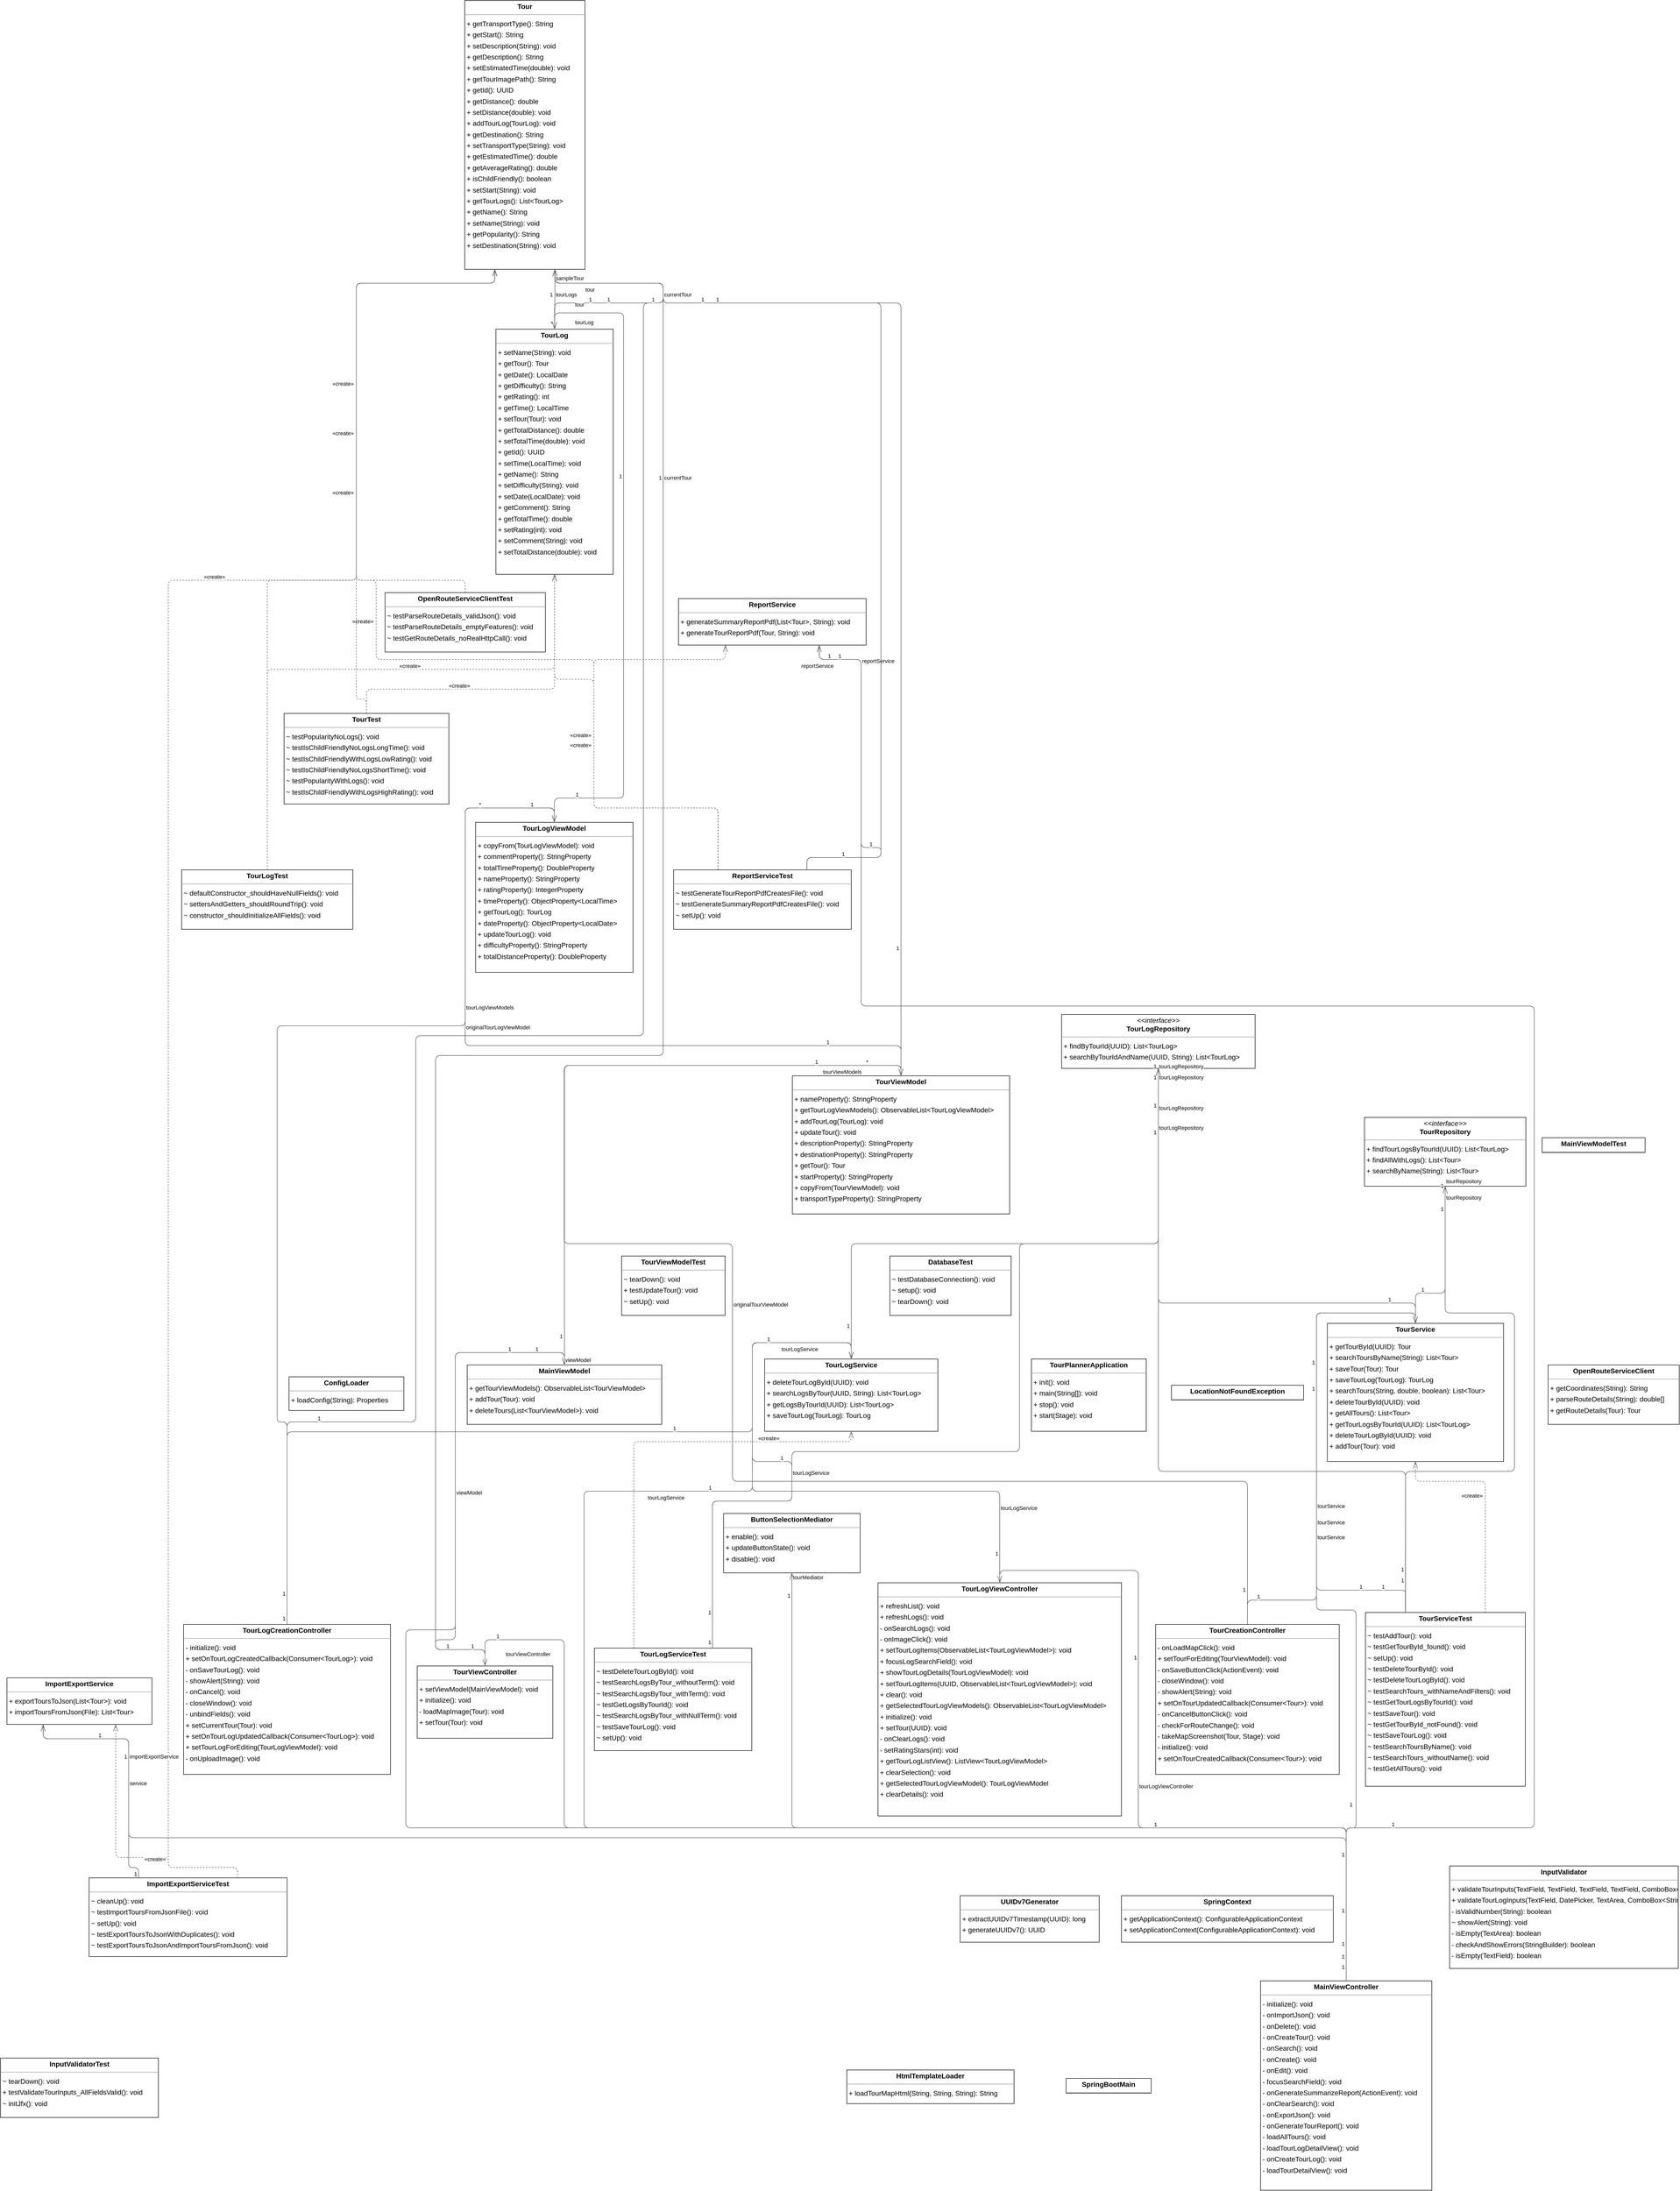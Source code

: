 <mxGraphModel dx="0" dy="0" grid="1" gridSize="10" guides="1" tooltips="1" connect="1" arrows="1" fold="1" page="0" pageScale="1" background="none" math="0" shadow="0">
  <root>
    <mxCell id="0" />
    <mxCell id="1" parent="0" />
    <mxCell id="node23" parent="1" vertex="1" value="&lt;p style=&quot;margin:0px;margin-top:4px;text-align:center;&quot;&gt;&lt;b&gt;ButtonSelectionMediator&lt;T&gt;&lt;/b&gt;&lt;/p&gt;&lt;hr size=&quot;1&quot;/&gt;&lt;p style=&quot;margin:0 0 0 4px;line-height:1.6;&quot;&gt;+ enable(): void&lt;br/&gt;+ updateButtonState(): void&lt;br/&gt;+ disable(): void&lt;/p&gt;" style="verticalAlign=top;align=left;overflow=fill;fontSize=14;fontFamily=Helvetica;html=1;rounded=0;shadow=0;comic=0;labelBackgroundColor=none;strokeWidth=1;">
      <mxGeometry x="1325" y="3043" width="276" height="120" as="geometry" />
    </mxCell>
    <mxCell id="node35" parent="1" vertex="1" value="&lt;p style=&quot;margin:0px;margin-top:4px;text-align:center;&quot;&gt;&lt;b&gt;ConfigLoader&lt;/b&gt;&lt;/p&gt;&lt;hr size=&quot;1&quot;/&gt;&lt;p style=&quot;margin:0 0 0 4px;line-height:1.6;&quot;&gt;+ loadConfig(String): Properties&lt;/p&gt;" style="verticalAlign=top;align=left;overflow=fill;fontSize=14;fontFamily=Helvetica;html=1;rounded=0;shadow=0;comic=0;labelBackgroundColor=none;strokeWidth=1;">
      <mxGeometry x="447" y="2767" width="232" height="68" as="geometry" />
    </mxCell>
    <mxCell id="node17" parent="1" vertex="1" value="&lt;p style=&quot;margin:0px;margin-top:4px;text-align:center;&quot;&gt;&lt;b&gt;DatabaseTest&lt;/b&gt;&lt;/p&gt;&lt;hr size=&quot;1&quot;/&gt;&lt;p style=&quot;margin:0 0 0 4px;line-height:1.6;&quot;&gt;~ testDatabaseConnection(): void&lt;br/&gt;~ setup(): void&lt;br/&gt;~ tearDown(): void&lt;/p&gt;" style="verticalAlign=top;align=left;overflow=fill;fontSize=14;fontFamily=Helvetica;html=1;rounded=0;shadow=0;comic=0;labelBackgroundColor=none;strokeWidth=1;">
      <mxGeometry x="1661" y="2523" width="245" height="120" as="geometry" />
    </mxCell>
    <mxCell id="node27" parent="1" vertex="1" value="&lt;p style=&quot;margin:0px;margin-top:4px;text-align:center;&quot;&gt;&lt;b&gt;HtmlTemplateLoader&lt;/b&gt;&lt;/p&gt;&lt;hr size=&quot;1&quot;/&gt;&lt;p style=&quot;margin:0 0 0 4px;line-height:1.6;&quot;&gt;+ loadTourMapHtml(String, String, String): String&lt;/p&gt;" style="verticalAlign=top;align=left;overflow=fill;fontSize=14;fontFamily=Helvetica;html=1;rounded=0;shadow=0;comic=0;labelBackgroundColor=none;strokeWidth=1;">
      <mxGeometry x="1574" y="4167" width="338" height="68" as="geometry" />
    </mxCell>
    <mxCell id="node10" parent="1" vertex="1" value="&lt;p style=&quot;margin:0px;margin-top:4px;text-align:center;&quot;&gt;&lt;b&gt;ImportExportService&lt;/b&gt;&lt;/p&gt;&lt;hr size=&quot;1&quot;/&gt;&lt;p style=&quot;margin:0 0 0 4px;line-height:1.6;&quot;&gt;+ exportToursToJson(List&amp;lt;Tour&amp;gt;): void&lt;br/&gt;+ importToursFromJson(File): List&amp;lt;Tour&amp;gt;&lt;/p&gt;" style="verticalAlign=top;align=left;overflow=fill;fontSize=14;fontFamily=Helvetica;html=1;rounded=0;shadow=0;comic=0;labelBackgroundColor=none;strokeWidth=1;">
      <mxGeometry x="-123" y="3375" width="293" height="94" as="geometry" />
    </mxCell>
    <mxCell id="node31" parent="1" vertex="1" value="&lt;p style=&quot;margin:0px;margin-top:4px;text-align:center;&quot;&gt;&lt;b&gt;ImportExportServiceTest&lt;/b&gt;&lt;/p&gt;&lt;hr size=&quot;1&quot;/&gt;&lt;p style=&quot;margin:0 0 0 4px;line-height:1.6;&quot;&gt;~ cleanUp(): void&lt;br/&gt;~ testImportToursFromJsonFile(): void&lt;br/&gt;~ setUp(): void&lt;br/&gt;~ testExportToursToJsonWithDuplicates(): void&lt;br/&gt;~ testExportToursToJsonAndImportToursFromJson(): void&lt;/p&gt;" style="verticalAlign=top;align=left;overflow=fill;fontSize=14;fontFamily=Helvetica;html=1;rounded=0;shadow=0;comic=0;labelBackgroundColor=none;strokeWidth=1;">
      <mxGeometry x="43" y="3779" width="400" height="159" as="geometry" />
    </mxCell>
    <mxCell id="node3" parent="1" vertex="1" value="&lt;p style=&quot;margin:0px;margin-top:4px;text-align:center;&quot;&gt;&lt;b&gt;InputValidator&lt;/b&gt;&lt;/p&gt;&lt;hr size=&quot;1&quot;/&gt;&lt;p style=&quot;margin:0 0 0 4px;line-height:1.6;&quot;&gt;+ validateTourInputs(TextField, TextField, TextField, TextField, ComboBox&amp;lt;String&amp;gt;): boolean&lt;br/&gt;+ validateTourLogInputs(TextField, DatePicker, TextArea, ComboBox&amp;lt;String&amp;gt;, TextField, TextField, ComboBox&amp;lt;Integer&amp;gt;, Spinner&amp;lt;Integer&amp;gt;, Spinner&amp;lt;Integer&amp;gt;): boolean&lt;br/&gt;- isValidNumber(String): boolean&lt;br/&gt;~ showAlert(String): void&lt;br/&gt;- isEmpty(TextArea): boolean&lt;br/&gt;- checkAndShowErrors(StringBuilder): boolean&lt;br/&gt;- isEmpty(TextField): boolean&lt;/p&gt;" style="verticalAlign=top;align=left;overflow=fill;fontSize=14;fontFamily=Helvetica;html=1;rounded=0;shadow=0;comic=0;labelBackgroundColor=none;strokeWidth=1;">
      <mxGeometry x="2792" y="3755" width="462" height="207" as="geometry" />
    </mxCell>
    <mxCell id="node34" parent="1" vertex="1" value="&lt;p style=&quot;margin:0px;margin-top:4px;text-align:center;&quot;&gt;&lt;b&gt;InputValidatorTest&lt;/b&gt;&lt;/p&gt;&lt;hr size=&quot;1&quot;/&gt;&lt;p style=&quot;margin:0 0 0 4px;line-height:1.6;&quot;&gt;~ tearDown(): void&lt;br/&gt;+ testValidateTourInputs_AllFieldsValid(): void&lt;br/&gt;~ initJfx(): void&lt;/p&gt;" style="verticalAlign=top;align=left;overflow=fill;fontSize=14;fontFamily=Helvetica;html=1;rounded=0;shadow=0;comic=0;labelBackgroundColor=none;strokeWidth=1;">
      <mxGeometry x="-136" y="4143" width="319" height="120" as="geometry" />
    </mxCell>
    <mxCell id="node7" parent="1" vertex="1" value="&lt;p style=&quot;margin:0px;margin-top:4px;text-align:center;&quot;&gt;&lt;b&gt;LocationNotFoundException&lt;/b&gt;&lt;/p&gt;&lt;hr size=&quot;1&quot;/&gt;" style="verticalAlign=top;align=left;overflow=fill;fontSize=14;fontFamily=Helvetica;html=1;rounded=0;shadow=0;comic=0;labelBackgroundColor=none;strokeWidth=1;">
      <mxGeometry x="2230" y="2784" width="267" height="30" as="geometry" />
    </mxCell>
    <mxCell id="node26" parent="1" vertex="1" value="&lt;p style=&quot;margin:0px;margin-top:4px;text-align:center;&quot;&gt;&lt;b&gt;MainViewController&lt;/b&gt;&lt;/p&gt;&lt;hr size=&quot;1&quot;/&gt;&lt;p style=&quot;margin:0 0 0 4px;line-height:1.6;&quot;&gt;- initialize(): void&lt;br/&gt;- onImportJson(): void&lt;br/&gt;- onDelete(): void&lt;br/&gt;- onCreateTour(): void&lt;br/&gt;- onSearch(): void&lt;br/&gt;- onCreate(): void&lt;br/&gt;- onEdit(): void&lt;br/&gt;- focusSearchField(): void&lt;br/&gt;- onGenerateSummarizeReport(ActionEvent): void&lt;br/&gt;- onClearSearch(): void&lt;br/&gt;- onExportJson(): void&lt;br/&gt;- onGenerateTourReport(): void&lt;br/&gt;- loadAllTours(): void&lt;br/&gt;- loadTourLogDetailView(): void&lt;br/&gt;- onCreateTourLog(): void&lt;br/&gt;- loadTourDetailView(): void&lt;/p&gt;" style="verticalAlign=top;align=left;overflow=fill;fontSize=14;fontFamily=Helvetica;html=1;rounded=0;shadow=0;comic=0;labelBackgroundColor=none;strokeWidth=1;">
      <mxGeometry x="2410" y="3987" width="346" height="423" as="geometry" />
    </mxCell>
    <mxCell id="node15" parent="1" vertex="1" value="&lt;p style=&quot;margin:0px;margin-top:4px;text-align:center;&quot;&gt;&lt;b&gt;MainViewModel&lt;/b&gt;&lt;/p&gt;&lt;hr size=&quot;1&quot;/&gt;&lt;p style=&quot;margin:0 0 0 4px;line-height:1.6;&quot;&gt;+ getTourViewModels(): ObservableList&amp;lt;TourViewModel&amp;gt;&lt;br/&gt;+ addTour(Tour): void&lt;br/&gt;+ deleteTours(List&amp;lt;TourViewModel&amp;gt;): void&lt;/p&gt;" style="verticalAlign=top;align=left;overflow=fill;fontSize=14;fontFamily=Helvetica;html=1;rounded=0;shadow=0;comic=0;labelBackgroundColor=none;strokeWidth=1;">
      <mxGeometry x="807" y="2743" width="393" height="120" as="geometry" />
    </mxCell>
    <mxCell id="node25" parent="1" vertex="1" value="&lt;p style=&quot;margin:0px;margin-top:4px;text-align:center;&quot;&gt;&lt;b&gt;MainViewModelTest&lt;/b&gt;&lt;/p&gt;&lt;hr size=&quot;1&quot;/&gt;" style="verticalAlign=top;align=left;overflow=fill;fontSize=14;fontFamily=Helvetica;html=1;rounded=0;shadow=0;comic=0;labelBackgroundColor=none;strokeWidth=1;">
      <mxGeometry x="2979" y="2284" width="208" height="30" as="geometry" />
    </mxCell>
    <mxCell id="node0" parent="1" vertex="1" value="&lt;p style=&quot;margin:0px;margin-top:4px;text-align:center;&quot;&gt;&lt;b&gt;OpenRouteServiceClient&lt;/b&gt;&lt;/p&gt;&lt;hr size=&quot;1&quot;/&gt;&lt;p style=&quot;margin:0 0 0 4px;line-height:1.6;&quot;&gt;+ getCoordinates(String): String&lt;br/&gt;+ parseRouteDetails(String): double[]&lt;br/&gt;+ getRouteDetails(Tour): Tour&lt;/p&gt;" style="verticalAlign=top;align=left;overflow=fill;fontSize=14;fontFamily=Helvetica;html=1;rounded=0;shadow=0;comic=0;labelBackgroundColor=none;strokeWidth=1;">
      <mxGeometry x="2991" y="2743" width="265" height="120" as="geometry" />
    </mxCell>
    <mxCell id="node11" parent="1" vertex="1" value="&lt;p style=&quot;margin:0px;margin-top:4px;text-align:center;&quot;&gt;&lt;b&gt;OpenRouteServiceClientTest&lt;/b&gt;&lt;/p&gt;&lt;hr size=&quot;1&quot;/&gt;&lt;p style=&quot;margin:0 0 0 4px;line-height:1.6;&quot;&gt;~ testParseRouteDetails_validJson(): void&lt;br/&gt;~ testParseRouteDetails_emptyFeatures(): void&lt;br/&gt;~ testGetRouteDetails_noRealHttpCall(): void&lt;/p&gt;" style="verticalAlign=top;align=left;overflow=fill;fontSize=14;fontFamily=Helvetica;html=1;rounded=0;shadow=0;comic=0;labelBackgroundColor=none;strokeWidth=1;">
      <mxGeometry x="641" y="1183" width="324" height="120" as="geometry" />
    </mxCell>
    <mxCell id="node19" parent="1" vertex="1" value="&lt;p style=&quot;margin:0px;margin-top:4px;text-align:center;&quot;&gt;&lt;b&gt;ReportService&lt;/b&gt;&lt;/p&gt;&lt;hr size=&quot;1&quot;/&gt;&lt;p style=&quot;margin:0 0 0 4px;line-height:1.6;&quot;&gt;+ generateSummaryReportPdf(List&amp;lt;Tour&amp;gt;, String): void&lt;br/&gt;+ generateTourReportPdf(Tour, String): void&lt;/p&gt;" style="verticalAlign=top;align=left;overflow=fill;fontSize=14;fontFamily=Helvetica;html=1;rounded=0;shadow=0;comic=0;labelBackgroundColor=none;strokeWidth=1;">
      <mxGeometry x="1234" y="1195" width="379" height="94" as="geometry" />
    </mxCell>
    <mxCell id="node36" parent="1" vertex="1" value="&lt;p style=&quot;margin:0px;margin-top:4px;text-align:center;&quot;&gt;&lt;b&gt;ReportServiceTest&lt;/b&gt;&lt;/p&gt;&lt;hr size=&quot;1&quot;/&gt;&lt;p style=&quot;margin:0 0 0 4px;line-height:1.6;&quot;&gt;~ testGenerateTourReportPdfCreatesFile(): void&lt;br/&gt;~ testGenerateSummaryReportPdfCreatesFile(): void&lt;br/&gt;~ setUp(): void&lt;/p&gt;" style="verticalAlign=top;align=left;overflow=fill;fontSize=14;fontFamily=Helvetica;html=1;rounded=0;shadow=0;comic=0;labelBackgroundColor=none;strokeWidth=1;">
      <mxGeometry x="1224" y="1743" width="359" height="120" as="geometry" />
    </mxCell>
    <mxCell id="node21" parent="1" vertex="1" value="&lt;p style=&quot;margin:0px;margin-top:4px;text-align:center;&quot;&gt;&lt;b&gt;SpringBootMain&lt;/b&gt;&lt;/p&gt;&lt;hr size=&quot;1&quot;/&gt;" style="verticalAlign=top;align=left;overflow=fill;fontSize=14;fontFamily=Helvetica;html=1;rounded=0;shadow=0;comic=0;labelBackgroundColor=none;strokeWidth=1;">
      <mxGeometry x="2017" y="4184" width="172" height="30" as="geometry" />
    </mxCell>
    <mxCell id="node8" parent="1" vertex="1" value="&lt;p style=&quot;margin:0px;margin-top:4px;text-align:center;&quot;&gt;&lt;b&gt;SpringContext&lt;/b&gt;&lt;/p&gt;&lt;hr size=&quot;1&quot;/&gt;&lt;p style=&quot;margin:0 0 0 4px;line-height:1.6;&quot;&gt;+ getApplicationContext(): ConfigurableApplicationContext&lt;br/&gt;+ setApplicationContext(ConfigurableApplicationContext): void&lt;/p&gt;" style="verticalAlign=top;align=left;overflow=fill;fontSize=14;fontFamily=Helvetica;html=1;rounded=0;shadow=0;comic=0;labelBackgroundColor=none;strokeWidth=1;">
      <mxGeometry x="2129" y="3815" width="428" height="94" as="geometry" />
    </mxCell>
    <mxCell id="node2" parent="1" vertex="1" value="&lt;p style=&quot;margin:0px;margin-top:4px;text-align:center;&quot;&gt;&lt;b&gt;Tour&lt;/b&gt;&lt;/p&gt;&lt;hr size=&quot;1&quot;/&gt;&lt;p style=&quot;margin:0 0 0 4px;line-height:1.6;&quot;&gt;+ getTransportType(): String&lt;br/&gt;+ getStart(): String&lt;br/&gt;+ setDescription(String): void&lt;br/&gt;+ getDescription(): String&lt;br/&gt;+ setEstimatedTime(double): void&lt;br/&gt;+ getTourImagePath(): String&lt;br/&gt;+ getId(): UUID&lt;br/&gt;+ getDistance(): double&lt;br/&gt;+ setDistance(double): void&lt;br/&gt;+ addTourLog(TourLog): void&lt;br/&gt;+ getDestination(): String&lt;br/&gt;+ setTransportType(String): void&lt;br/&gt;+ getEstimatedTime(): double&lt;br/&gt;+ getAverageRating(): double&lt;br/&gt;+ isChildFriendly(): boolean&lt;br/&gt;+ setStart(String): void&lt;br/&gt;+ getTourLogs(): List&amp;lt;TourLog&amp;gt;&lt;br/&gt;+ getName(): String&lt;br/&gt;+ setName(String): void&lt;br/&gt;+ getPopularity(): String&lt;br/&gt;+ setDestination(String): void&lt;/p&gt;" style="verticalAlign=top;align=left;overflow=fill;fontSize=14;fontFamily=Helvetica;html=1;rounded=0;shadow=0;comic=0;labelBackgroundColor=none;strokeWidth=1;">
      <mxGeometry x="802" y="-13" width="243" height="543" as="geometry" />
    </mxCell>
    <mxCell id="node1" parent="1" vertex="1" value="&lt;p style=&quot;margin:0px;margin-top:4px;text-align:center;&quot;&gt;&lt;b&gt;TourCreationController&lt;/b&gt;&lt;/p&gt;&lt;hr size=&quot;1&quot;/&gt;&lt;p style=&quot;margin:0 0 0 4px;line-height:1.6;&quot;&gt;- onLoadMapClick(): void&lt;br/&gt;+ setTourForEditing(TourViewModel): void&lt;br/&gt;- onSaveButtonClick(ActionEvent): void&lt;br/&gt;- closeWindow(): void&lt;br/&gt;- showAlert(String): void&lt;br/&gt;+ setOnTourUpdatedCallback(Consumer&amp;lt;Tour&amp;gt;): void&lt;br/&gt;- onCancelButtonClick(): void&lt;br/&gt;- checkForRouteChange(): void&lt;br/&gt;- takeMapScreenshot(Tour, Stage): void&lt;br/&gt;- initialize(): void&lt;br/&gt;+ setOnTourCreatedCallback(Consumer&amp;lt;Tour&amp;gt;): void&lt;/p&gt;" style="verticalAlign=top;align=left;overflow=fill;fontSize=14;fontFamily=Helvetica;html=1;rounded=0;shadow=0;comic=0;labelBackgroundColor=none;strokeWidth=1;">
      <mxGeometry x="2198" y="3267" width="371" height="303" as="geometry" />
    </mxCell>
    <mxCell id="node13" parent="1" vertex="1" value="&lt;p style=&quot;margin:0px;margin-top:4px;text-align:center;&quot;&gt;&lt;b&gt;TourLog&lt;/b&gt;&lt;/p&gt;&lt;hr size=&quot;1&quot;/&gt;&lt;p style=&quot;margin:0 0 0 4px;line-height:1.6;&quot;&gt;+ setName(String): void&lt;br/&gt;+ getTour(): Tour&lt;br/&gt;+ getDate(): LocalDate&lt;br/&gt;+ getDifficulty(): String&lt;br/&gt;+ getRating(): int&lt;br/&gt;+ getTime(): LocalTime&lt;br/&gt;+ setTour(Tour): void&lt;br/&gt;+ getTotalDistance(): double&lt;br/&gt;+ setTotalTime(double): void&lt;br/&gt;+ getId(): UUID&lt;br/&gt;+ setTime(LocalTime): void&lt;br/&gt;+ getName(): String&lt;br/&gt;+ setDifficulty(String): void&lt;br/&gt;+ setDate(LocalDate): void&lt;br/&gt;+ getComment(): String&lt;br/&gt;+ getTotalTime(): double&lt;br/&gt;+ setRating(int): void&lt;br/&gt;+ setComment(String): void&lt;br/&gt;+ setTotalDistance(double): void&lt;/p&gt;" style="verticalAlign=top;align=left;overflow=fill;fontSize=14;fontFamily=Helvetica;html=1;rounded=0;shadow=0;comic=0;labelBackgroundColor=none;strokeWidth=1;">
      <mxGeometry x="865" y="651" width="237" height="495" as="geometry" />
    </mxCell>
    <mxCell id="node18" parent="1" vertex="1" value="&lt;p style=&quot;margin:0px;margin-top:4px;text-align:center;&quot;&gt;&lt;b&gt;TourLogCreationController&lt;/b&gt;&lt;/p&gt;&lt;hr size=&quot;1&quot;/&gt;&lt;p style=&quot;margin:0 0 0 4px;line-height:1.6;&quot;&gt;- initialize(): void&lt;br/&gt;+ setOnTourLogCreatedCallback(Consumer&amp;lt;TourLog&amp;gt;): void&lt;br/&gt;- onSaveTourLog(): void&lt;br/&gt;- showAlert(String): void&lt;br/&gt;- onCancel(): void&lt;br/&gt;- closeWindow(): void&lt;br/&gt;- unbindFields(): void&lt;br/&gt;+ setCurrentTour(Tour): void&lt;br/&gt;+ setOnTourLogUpdatedCallback(Consumer&amp;lt;TourLog&amp;gt;): void&lt;br/&gt;+ setTourLogForEditing(TourLogViewModel): void&lt;br/&gt;- onUploadImage(): void&lt;/p&gt;" style="verticalAlign=top;align=left;overflow=fill;fontSize=14;fontFamily=Helvetica;html=1;rounded=0;shadow=0;comic=0;labelBackgroundColor=none;strokeWidth=1;">
      <mxGeometry x="234" y="3267" width="418" height="303" as="geometry" />
    </mxCell>
    <mxCell id="node28" parent="1" vertex="1" value="&lt;p style=&quot;margin:0px;margin-top:4px;text-align:center;&quot;&gt;&lt;i&gt;&amp;lt;&amp;lt;interface&amp;gt;&amp;gt;&lt;/i&gt;&lt;br/&gt;&lt;b&gt;TourLogRepository&lt;/b&gt;&lt;/p&gt;&lt;hr size=&quot;1&quot;/&gt;&lt;p style=&quot;margin:0 0 0 4px;line-height:1.6;&quot;&gt;+ findByTourId(UUID): List&amp;lt;TourLog&amp;gt;&lt;br/&gt;+ searchByTourIdAndName(UUID, String): List&amp;lt;TourLog&amp;gt;&lt;/p&gt;" style="verticalAlign=top;align=left;overflow=fill;fontSize=14;fontFamily=Helvetica;html=1;rounded=0;shadow=0;comic=0;labelBackgroundColor=none;strokeWidth=1;">
      <mxGeometry x="2008" y="2035" width="391" height="109" as="geometry" />
    </mxCell>
    <mxCell id="node32" parent="1" vertex="1" value="&lt;p style=&quot;margin:0px;margin-top:4px;text-align:center;&quot;&gt;&lt;b&gt;TourLogService&lt;/b&gt;&lt;/p&gt;&lt;hr size=&quot;1&quot;/&gt;&lt;p style=&quot;margin:0 0 0 4px;line-height:1.6;&quot;&gt;+ deleteTourLogById(UUID): void&lt;br/&gt;+ searchLogsByTour(UUID, String): List&amp;lt;TourLog&amp;gt;&lt;br/&gt;+ getLogsByTourId(UUID): List&amp;lt;TourLog&amp;gt;&lt;br/&gt;+ saveTourLog(TourLog): TourLog&lt;/p&gt;" style="verticalAlign=top;align=left;overflow=fill;fontSize=14;fontFamily=Helvetica;html=1;rounded=0;shadow=0;comic=0;labelBackgroundColor=none;strokeWidth=1;">
      <mxGeometry x="1408" y="2731" width="350" height="146" as="geometry" />
    </mxCell>
    <mxCell id="node12" parent="1" vertex="1" value="&lt;p style=&quot;margin:0px;margin-top:4px;text-align:center;&quot;&gt;&lt;b&gt;TourLogServiceTest&lt;/b&gt;&lt;/p&gt;&lt;hr size=&quot;1&quot;/&gt;&lt;p style=&quot;margin:0 0 0 4px;line-height:1.6;&quot;&gt;~ testDeleteTourLogById(): void&lt;br/&gt;~ testSearchLogsByTour_withoutTerm(): void&lt;br/&gt;~ testSearchLogsByTour_withTerm(): void&lt;br/&gt;~ testGetLogsByTourId(): void&lt;br/&gt;~ testSearchLogsByTour_withNullTerm(): void&lt;br/&gt;~ testSaveTourLog(): void&lt;br/&gt;~ setUp(): void&lt;/p&gt;" style="verticalAlign=top;align=left;overflow=fill;fontSize=14;fontFamily=Helvetica;html=1;rounded=0;shadow=0;comic=0;labelBackgroundColor=none;strokeWidth=1;">
      <mxGeometry x="1064" y="3315" width="318" height="207" as="geometry" />
    </mxCell>
    <mxCell id="node14" parent="1" vertex="1" value="&lt;p style=&quot;margin:0px;margin-top:4px;text-align:center;&quot;&gt;&lt;b&gt;TourLogTest&lt;/b&gt;&lt;/p&gt;&lt;hr size=&quot;1&quot;/&gt;&lt;p style=&quot;margin:0 0 0 4px;line-height:1.6;&quot;&gt;~ defaultConstructor_shouldHaveNullFields(): void&lt;br/&gt;~ settersAndGetters_shouldRoundTrip(): void&lt;br/&gt;~ constructor_shouldInitializeAllFields(): void&lt;/p&gt;" style="verticalAlign=top;align=left;overflow=fill;fontSize=14;fontFamily=Helvetica;html=1;rounded=0;shadow=0;comic=0;labelBackgroundColor=none;strokeWidth=1;">
      <mxGeometry x="230" y="1743" width="346" height="120" as="geometry" />
    </mxCell>
    <mxCell id="node29" parent="1" vertex="1" value="&lt;p style=&quot;margin:0px;margin-top:4px;text-align:center;&quot;&gt;&lt;b&gt;TourLogViewController&lt;/b&gt;&lt;/p&gt;&lt;hr size=&quot;1&quot;/&gt;&lt;p style=&quot;margin:0 0 0 4px;line-height:1.6;&quot;&gt;+ refreshList(): void&lt;br/&gt;+ refreshLogs(): void&lt;br/&gt;- onSearchLogs(): void&lt;br/&gt;- onImageClick(): void&lt;br/&gt;+ setTourLogItems(ObservableList&amp;lt;TourLogViewModel&amp;gt;): void&lt;br/&gt;+ focusLogSearchField(): void&lt;br/&gt;+ showTourLogDetails(TourLogViewModel): void&lt;br/&gt;+ setTourLogItems(UUID, ObservableList&amp;lt;TourLogViewModel&amp;gt;): void&lt;br/&gt;+ clear(): void&lt;br/&gt;+ getSelectedTourLogViewModels(): ObservableList&amp;lt;TourLogViewModel&amp;gt;&lt;br/&gt;+ initialize(): void&lt;br/&gt;+ setTour(UUID): void&lt;br/&gt;- onClearLogs(): void&lt;br/&gt;- setRatingStars(int): void&lt;br/&gt;+ getTourLogListView(): ListView&amp;lt;TourLogViewModel&amp;gt;&lt;br/&gt;+ clearSelection(): void&lt;br/&gt;+ getSelectedTourLogViewModel(): TourLogViewModel&lt;br/&gt;+ clearDetails(): void&lt;/p&gt;" style="verticalAlign=top;align=left;overflow=fill;fontSize=14;fontFamily=Helvetica;html=1;rounded=0;shadow=0;comic=0;labelBackgroundColor=none;strokeWidth=1;">
      <mxGeometry x="1637" y="3183" width="492" height="471" as="geometry" />
    </mxCell>
    <mxCell id="node4" parent="1" vertex="1" value="&lt;p style=&quot;margin:0px;margin-top:4px;text-align:center;&quot;&gt;&lt;b&gt;TourLogViewModel&lt;/b&gt;&lt;/p&gt;&lt;hr size=&quot;1&quot;/&gt;&lt;p style=&quot;margin:0 0 0 4px;line-height:1.6;&quot;&gt;+ copyFrom(TourLogViewModel): void&lt;br/&gt;+ commentProperty(): StringProperty&lt;br/&gt;+ totalTimeProperty(): DoubleProperty&lt;br/&gt;+ nameProperty(): StringProperty&lt;br/&gt;+ ratingProperty(): IntegerProperty&lt;br/&gt;+ timeProperty(): ObjectProperty&amp;lt;LocalTime&amp;gt;&lt;br/&gt;+ getTourLog(): TourLog&lt;br/&gt;+ dateProperty(): ObjectProperty&amp;lt;LocalDate&amp;gt;&lt;br/&gt;+ updateTourLog(): void&lt;br/&gt;+ difficultyProperty(): StringProperty&lt;br/&gt;+ totalDistanceProperty(): DoubleProperty&lt;/p&gt;" style="verticalAlign=top;align=left;overflow=fill;fontSize=14;fontFamily=Helvetica;html=1;rounded=0;shadow=0;comic=0;labelBackgroundColor=none;strokeWidth=1;">
      <mxGeometry x="824" y="1647" width="318" height="303" as="geometry" />
    </mxCell>
    <mxCell id="node9" parent="1" vertex="1" value="&lt;p style=&quot;margin:0px;margin-top:4px;text-align:center;&quot;&gt;&lt;b&gt;TourPlannerApplication&lt;/b&gt;&lt;/p&gt;&lt;hr size=&quot;1&quot;/&gt;&lt;p style=&quot;margin:0 0 0 4px;line-height:1.6;&quot;&gt;+ init(): void&lt;br/&gt;+ main(String[]): void&lt;br/&gt;+ stop(): void&lt;br/&gt;+ start(Stage): void&lt;/p&gt;" style="verticalAlign=top;align=left;overflow=fill;fontSize=14;fontFamily=Helvetica;html=1;rounded=0;shadow=0;comic=0;labelBackgroundColor=none;strokeWidth=1;">
      <mxGeometry x="1947" y="2731" width="232" height="146" as="geometry" />
    </mxCell>
    <mxCell id="node30" parent="1" vertex="1" value="&lt;p style=&quot;margin:0px;margin-top:4px;text-align:center;&quot;&gt;&lt;i&gt;&amp;lt;&amp;lt;interface&amp;gt;&amp;gt;&lt;/i&gt;&lt;br/&gt;&lt;b&gt;TourRepository&lt;/b&gt;&lt;/p&gt;&lt;hr size=&quot;1&quot;/&gt;&lt;p style=&quot;margin:0 0 0 4px;line-height:1.6;&quot;&gt;+ findTourLogsByTourId(UUID): List&amp;lt;TourLog&amp;gt;&lt;br/&gt;+ findAllWithLogs(): List&amp;lt;Tour&amp;gt;&lt;br/&gt;+ searchByName(String): List&amp;lt;Tour&amp;gt;&lt;/p&gt;" style="verticalAlign=top;align=left;overflow=fill;fontSize=14;fontFamily=Helvetica;html=1;rounded=0;shadow=0;comic=0;labelBackgroundColor=none;strokeWidth=1;">
      <mxGeometry x="2620" y="2243" width="326" height="139" as="geometry" />
    </mxCell>
    <mxCell id="node6" parent="1" vertex="1" value="&lt;p style=&quot;margin:0px;margin-top:4px;text-align:center;&quot;&gt;&lt;b&gt;TourService&lt;/b&gt;&lt;/p&gt;&lt;hr size=&quot;1&quot;/&gt;&lt;p style=&quot;margin:0 0 0 4px;line-height:1.6;&quot;&gt;+ getTourById(UUID): Tour&lt;br/&gt;+ searchToursByName(String): List&amp;lt;Tour&amp;gt;&lt;br/&gt;+ saveTour(Tour): Tour&lt;br/&gt;+ saveTourLog(TourLog): TourLog&lt;br/&gt;+ searchTours(String, double, boolean): List&amp;lt;Tour&amp;gt;&lt;br/&gt;+ deleteTourById(UUID): void&lt;br/&gt;+ getAllTours(): List&amp;lt;Tour&amp;gt;&lt;br/&gt;+ getTourLogsByTourId(UUID): List&amp;lt;TourLog&amp;gt;&lt;br/&gt;+ deleteTourLogById(UUID): void&lt;br/&gt;+ addTour(Tour): void&lt;/p&gt;" style="verticalAlign=top;align=left;overflow=fill;fontSize=14;fontFamily=Helvetica;html=1;rounded=0;shadow=0;comic=0;labelBackgroundColor=none;strokeWidth=1;">
      <mxGeometry x="2545" y="2659" width="356" height="279" as="geometry" />
    </mxCell>
    <mxCell id="node33" parent="1" vertex="1" value="&lt;p style=&quot;margin:0px;margin-top:4px;text-align:center;&quot;&gt;&lt;b&gt;TourServiceTest&lt;/b&gt;&lt;/p&gt;&lt;hr size=&quot;1&quot;/&gt;&lt;p style=&quot;margin:0 0 0 4px;line-height:1.6;&quot;&gt;~ testAddTour(): void&lt;br/&gt;~ testGetTourById_found(): void&lt;br/&gt;~ setUp(): void&lt;br/&gt;~ testDeleteTourById(): void&lt;br/&gt;~ testDeleteTourLogById(): void&lt;br/&gt;~ testSearchTours_withNameAndFilters(): void&lt;br/&gt;~ testGetTourLogsByTourId(): void&lt;br/&gt;~ testSaveTour(): void&lt;br/&gt;~ testGetTourById_notFound(): void&lt;br/&gt;~ testSaveTourLog(): void&lt;br/&gt;~ testSearchToursByName(): void&lt;br/&gt;~ testSearchTours_withoutName(): void&lt;br/&gt;~ testGetAllTours(): void&lt;/p&gt;" style="verticalAlign=top;align=left;overflow=fill;fontSize=14;fontFamily=Helvetica;html=1;rounded=0;shadow=0;comic=0;labelBackgroundColor=none;strokeWidth=1;">
      <mxGeometry x="2622" y="3243" width="323" height="351" as="geometry" />
    </mxCell>
    <mxCell id="node24" parent="1" vertex="1" value="&lt;p style=&quot;margin:0px;margin-top:4px;text-align:center;&quot;&gt;&lt;b&gt;TourTest&lt;/b&gt;&lt;/p&gt;&lt;hr size=&quot;1&quot;/&gt;&lt;p style=&quot;margin:0 0 0 4px;line-height:1.6;&quot;&gt;~ testPopularityNoLogs(): void&lt;br/&gt;~ testIsChildFriendlyNoLogsLongTime(): void&lt;br/&gt;~ testIsChildFriendlyWithLogsLowRating(): void&lt;br/&gt;~ testIsChildFriendlyNoLogsShortTime(): void&lt;br/&gt;~ testPopularityWithLogs(): void&lt;br/&gt;~ testIsChildFriendlyWithLogsHighRating(): void&lt;/p&gt;" style="verticalAlign=top;align=left;overflow=fill;fontSize=14;fontFamily=Helvetica;html=1;rounded=0;shadow=0;comic=0;labelBackgroundColor=none;strokeWidth=1;">
      <mxGeometry x="437" y="1427" width="333" height="183" as="geometry" />
    </mxCell>
    <mxCell id="node5" parent="1" vertex="1" value="&lt;p style=&quot;margin:0px;margin-top:4px;text-align:center;&quot;&gt;&lt;b&gt;TourViewController&lt;/b&gt;&lt;/p&gt;&lt;hr size=&quot;1&quot;/&gt;&lt;p style=&quot;margin:0 0 0 4px;line-height:1.6;&quot;&gt;+ setViewModel(MainViewModel): void&lt;br/&gt;+ initialize(): void&lt;br/&gt;- loadMapImage(Tour): void&lt;br/&gt;+ setTour(Tour): void&lt;/p&gt;" style="verticalAlign=top;align=left;overflow=fill;fontSize=14;fontFamily=Helvetica;html=1;rounded=0;shadow=0;comic=0;labelBackgroundColor=none;strokeWidth=1;">
      <mxGeometry x="706" y="3351" width="274" height="146" as="geometry" />
    </mxCell>
    <mxCell id="node20" parent="1" vertex="1" value="&lt;p style=&quot;margin:0px;margin-top:4px;text-align:center;&quot;&gt;&lt;b&gt;TourViewModel&lt;/b&gt;&lt;/p&gt;&lt;hr size=&quot;1&quot;/&gt;&lt;p style=&quot;margin:0 0 0 4px;line-height:1.6;&quot;&gt;+ nameProperty(): StringProperty&lt;br/&gt;+ getTourLogViewModels(): ObservableList&amp;lt;TourLogViewModel&amp;gt;&lt;br/&gt;+ addTourLog(TourLog): void&lt;br/&gt;+ updateTour(): void&lt;br/&gt;+ descriptionProperty(): StringProperty&lt;br/&gt;+ destinationProperty(): StringProperty&lt;br/&gt;+ getTour(): Tour&lt;br/&gt;+ startProperty(): StringProperty&lt;br/&gt;+ copyFrom(TourViewModel): void&lt;br/&gt;+ transportTypeProperty(): StringProperty&lt;/p&gt;" style="verticalAlign=top;align=left;overflow=fill;fontSize=14;fontFamily=Helvetica;html=1;rounded=0;shadow=0;comic=0;labelBackgroundColor=none;strokeWidth=1;">
      <mxGeometry x="1464" y="2159" width="439" height="279" as="geometry" />
    </mxCell>
    <mxCell id="node16" parent="1" vertex="1" value="&lt;p style=&quot;margin:0px;margin-top:4px;text-align:center;&quot;&gt;&lt;b&gt;TourViewModelTest&lt;/b&gt;&lt;/p&gt;&lt;hr size=&quot;1&quot;/&gt;&lt;p style=&quot;margin:0 0 0 4px;line-height:1.6;&quot;&gt;~ tearDown(): void&lt;br/&gt;+ testUpdateTour(): void&lt;br/&gt;~ setUp(): void&lt;/p&gt;" style="verticalAlign=top;align=left;overflow=fill;fontSize=14;fontFamily=Helvetica;html=1;rounded=0;shadow=0;comic=0;labelBackgroundColor=none;strokeWidth=1;">
      <mxGeometry x="1119" y="2523" width="209" height="120" as="geometry" />
    </mxCell>
    <mxCell id="node22" parent="1" vertex="1" value="&lt;p style=&quot;margin:0px;margin-top:4px;text-align:center;&quot;&gt;&lt;b&gt;UUIDv7Generator&lt;/b&gt;&lt;/p&gt;&lt;hr size=&quot;1&quot;/&gt;&lt;p style=&quot;margin:0 0 0 4px;line-height:1.6;&quot;&gt;+ extractUUIDv7Timestamp(UUID): long&lt;br/&gt;+ generateUUIDv7(): UUID&lt;/p&gt;" style="verticalAlign=top;align=left;overflow=fill;fontSize=14;fontFamily=Helvetica;html=1;rounded=0;shadow=0;comic=0;labelBackgroundColor=none;strokeWidth=1;">
      <mxGeometry x="1803" y="3815" width="281" height="94" as="geometry" />
    </mxCell>
    <mxCell id="edge4" edge="1" value="" parent="1" source="node31" target="node10" style="html=1;rounded=1;edgeStyle=orthogonalEdgeStyle;dashed=1;startArrow=none;endArrow=openThin;endSize=12;strokeColor=#595959;exitX=0.750;exitY=0.000;exitDx=0;exitDy=0;entryX=0.750;entryY=1.000;entryDx=0;entryDy=0;">
      <mxGeometry width="50" height="50" relative="1" as="geometry">
        <Array as="points">
          <mxPoint x="343" y="3758" />
          <mxPoint x="203" y="3758" />
          <mxPoint x="203" y="3738" />
          <mxPoint x="96" y="3738" />
        </Array>
      </mxGeometry>
    </mxCell>
    <mxCell id="label26" parent="edge4" vertex="1" connectable="0" value="«create»" style="edgeLabel;resizable=0;html=1;align=left;verticalAlign=top;strokeColor=default;">
      <mxGeometry x="153" y="3728" as="geometry" />
    </mxCell>
    <mxCell id="edge20" edge="1" value="" parent="1" source="node31" target="node10" style="html=1;rounded=1;edgeStyle=orthogonalEdgeStyle;dashed=0;startArrow=diamondThinstartSize=12;endArrow=openThin;endSize=12;strokeColor=#595959;exitX=0.250;exitY=0.000;exitDx=0;exitDy=0;entryX=0.250;entryY=1.000;entryDx=0;entryDy=0;">
      <mxGeometry width="50" height="50" relative="1" as="geometry">
        <Array as="points">
          <mxPoint x="143" y="3758" />
          <mxPoint x="123" y="3758" />
          <mxPoint x="123" y="3498" />
          <mxPoint x="-50" y="3498" />
        </Array>
      </mxGeometry>
    </mxCell>
    <mxCell id="label120" parent="edge20" vertex="1" connectable="0" value="1" style="edgeLabel;resizable=0;html=1;align=left;verticalAlign=top;strokeColor=default;">
      <mxGeometry x="132" y="3758" as="geometry" />
    </mxCell>
    <mxCell id="label124" parent="edge20" vertex="1" connectable="0" value="1" style="edgeLabel;resizable=0;html=1;align=left;verticalAlign=top;strokeColor=default;">
      <mxGeometry x="60" y="3478" as="geometry" />
    </mxCell>
    <mxCell id="label125" parent="edge20" vertex="1" connectable="0" value="service" style="edgeLabel;resizable=0;html=1;align=left;verticalAlign=top;strokeColor=default;">
      <mxGeometry x="123" y="3575" as="geometry" />
    </mxCell>
    <mxCell id="edge1" edge="1" value="" parent="1" source="node31" target="node2" style="html=1;rounded=1;edgeStyle=orthogonalEdgeStyle;dashed=1;startArrow=none;endArrow=openThin;endSize=12;strokeColor=#595959;exitX=0.750;exitY=0.000;exitDx=0;exitDy=0;entryX=0.250;entryY=1.000;entryDx=0;entryDy=0;">
      <mxGeometry width="50" height="50" relative="1" as="geometry">
        <Array as="points">
          <mxPoint x="343" y="3758" />
          <mxPoint x="203" y="3758" />
          <mxPoint x="203" y="1158" />
          <mxPoint x="583" y="1158" />
          <mxPoint x="583" y="558" />
          <mxPoint x="862" y="558" />
        </Array>
      </mxGeometry>
    </mxCell>
    <mxCell id="label8" parent="edge1" vertex="1" connectable="0" value="«create»" style="edgeLabel;resizable=0;html=1;align=left;verticalAlign=top;strokeColor=default;">
      <mxGeometry x="273" y="1138" as="geometry" />
    </mxCell>
    <mxCell id="edge15" edge="1" value="" parent="1" source="node26" target="node23" style="html=1;rounded=1;edgeStyle=orthogonalEdgeStyle;dashed=0;startArrow=diamondThinstartSize=12;endArrow=openThin;endSize=12;strokeColor=#595959;exitX=0.500;exitY=0.000;exitDx=0;exitDy=0;entryX=0.500;entryY=1.000;entryDx=0;entryDy=0;">
      <mxGeometry width="50" height="50" relative="1" as="geometry">
        <Array as="points">
          <mxPoint x="2583" y="3678" />
          <mxPoint x="1463" y="3678" />
        </Array>
      </mxGeometry>
    </mxCell>
    <mxCell id="label90" parent="edge15" vertex="1" connectable="0" value="1" style="edgeLabel;resizable=0;html=1;align=left;verticalAlign=top;strokeColor=default;">
      <mxGeometry x="2572" y="3946" as="geometry" />
    </mxCell>
    <mxCell id="label94" parent="edge15" vertex="1" connectable="0" value="1" style="edgeLabel;resizable=0;html=1;align=left;verticalAlign=top;strokeColor=default;">
      <mxGeometry x="1452" y="3196" as="geometry" />
    </mxCell>
    <mxCell id="label95" parent="edge15" vertex="1" connectable="0" value="tourMediator" style="edgeLabel;resizable=0;html=1;align=left;verticalAlign=top;strokeColor=default;">
      <mxGeometry x="1463" y="3159" as="geometry" />
    </mxCell>
    <mxCell id="edge16" edge="1" value="" parent="1" source="node26" target="node10" style="html=1;rounded=1;edgeStyle=orthogonalEdgeStyle;dashed=0;startArrow=diamondThinstartSize=12;endArrow=openThin;endSize=12;strokeColor=#595959;exitX=0.500;exitY=0.000;exitDx=0;exitDy=0;entryX=0.250;entryY=1.000;entryDx=0;entryDy=0;">
      <mxGeometry width="50" height="50" relative="1" as="geometry">
        <Array as="points">
          <mxPoint x="2583" y="3698" />
          <mxPoint x="123" y="3698" />
          <mxPoint x="123" y="3498" />
          <mxPoint x="-50" y="3498" />
        </Array>
      </mxGeometry>
    </mxCell>
    <mxCell id="label96" parent="edge16" vertex="1" connectable="0" value="1" style="edgeLabel;resizable=0;html=1;align=left;verticalAlign=top;strokeColor=default;">
      <mxGeometry x="2572" y="3832" as="geometry" />
    </mxCell>
    <mxCell id="label100" parent="edge16" vertex="1" connectable="0" value="1" style="edgeLabel;resizable=0;html=1;align=left;verticalAlign=top;strokeColor=default;">
      <mxGeometry x="112" y="3521" as="geometry" />
    </mxCell>
    <mxCell id="label101" parent="edge16" vertex="1" connectable="0" value="importExportService" style="edgeLabel;resizable=0;html=1;align=left;verticalAlign=top;strokeColor=default;">
      <mxGeometry x="123" y="3521" as="geometry" />
    </mxCell>
    <mxCell id="edge3" edge="1" value="" parent="1" source="node26" target="node15" style="html=1;rounded=1;edgeStyle=orthogonalEdgeStyle;dashed=0;startArrow=diamondThinstartSize=12;endArrow=openThin;endSize=12;strokeColor=#595959;exitX=0.500;exitY=0.000;exitDx=0;exitDy=0;entryX=0.500;entryY=0.000;entryDx=0;entryDy=0;">
      <mxGeometry width="50" height="50" relative="1" as="geometry">
        <Array as="points">
          <mxPoint x="2583" y="3678" />
          <mxPoint x="683" y="3678" />
          <mxPoint x="683" y="3278" />
          <mxPoint x="783" y="3278" />
          <mxPoint x="783" y="2718" />
          <mxPoint x="1003" y="2718" />
        </Array>
      </mxGeometry>
    </mxCell>
    <mxCell id="label18" parent="edge3" vertex="1" connectable="0" value="1" style="edgeLabel;resizable=0;html=1;align=left;verticalAlign=top;strokeColor=default;">
      <mxGeometry x="2572" y="3899" as="geometry" />
    </mxCell>
    <mxCell id="label22" parent="edge3" vertex="1" connectable="0" value="1" style="edgeLabel;resizable=0;html=1;align=left;verticalAlign=top;strokeColor=default;">
      <mxGeometry x="943" y="2698" as="geometry" />
    </mxCell>
    <mxCell id="label23" parent="edge3" vertex="1" connectable="0" value="viewModel" style="edgeLabel;resizable=0;html=1;align=left;verticalAlign=top;strokeColor=default;">
      <mxGeometry x="783" y="2988" as="geometry" />
    </mxCell>
    <mxCell id="edge18" edge="1" value="" parent="1" source="node26" target="node19" style="html=1;rounded=1;edgeStyle=orthogonalEdgeStyle;dashed=0;startArrow=diamondThinstartSize=12;endArrow=openThin;endSize=12;strokeColor=#595959;exitX=0.500;exitY=0.000;exitDx=0;exitDy=0;entryX=0.750;entryY=1.000;entryDx=0;entryDy=0;">
      <mxGeometry width="50" height="50" relative="1" as="geometry">
        <Array as="points">
          <mxPoint x="2583" y="3678" />
          <mxPoint x="2963" y="3678" />
          <mxPoint x="2963" y="2018" />
          <mxPoint x="1603" y="2018" />
          <mxPoint x="1603" y="1318" />
          <mxPoint x="1518" y="1318" />
        </Array>
      </mxGeometry>
    </mxCell>
    <mxCell id="label108" parent="edge18" vertex="1" connectable="0" value="1" style="edgeLabel;resizable=0;html=1;align=left;verticalAlign=top;strokeColor=default;">
      <mxGeometry x="2673" y="3658" as="geometry" />
    </mxCell>
    <mxCell id="label112" parent="edge18" vertex="1" connectable="0" value="1" style="edgeLabel;resizable=0;html=1;align=left;verticalAlign=top;strokeColor=default;">
      <mxGeometry x="1534" y="1298" as="geometry" />
    </mxCell>
    <mxCell id="label113" parent="edge18" vertex="1" connectable="0" value="reportService" style="edgeLabel;resizable=0;html=1;align=left;verticalAlign=top;strokeColor=default;">
      <mxGeometry x="1480" y="1318" as="geometry" />
    </mxCell>
    <mxCell id="edge10" edge="1" value="" parent="1" source="node26" target="node32" style="html=1;rounded=1;edgeStyle=orthogonalEdgeStyle;dashed=0;startArrow=diamondThinstartSize=12;endArrow=openThin;endSize=12;strokeColor=#595959;exitX=0.500;exitY=0.000;exitDx=0;exitDy=0;entryX=0.500;entryY=0.000;entryDx=0;entryDy=0;">
      <mxGeometry width="50" height="50" relative="1" as="geometry">
        <Array as="points">
          <mxPoint x="2583" y="3678" />
          <mxPoint x="1043" y="3678" />
          <mxPoint x="1043" y="2998" />
          <mxPoint x="1383" y="2998" />
          <mxPoint x="1383" y="2698" />
          <mxPoint x="1583" y="2698" />
        </Array>
      </mxGeometry>
    </mxCell>
    <mxCell id="label60" parent="edge10" vertex="1" connectable="0" value="1" style="edgeLabel;resizable=0;html=1;align=left;verticalAlign=top;strokeColor=default;">
      <mxGeometry x="2193" y="3658" as="geometry" />
    </mxCell>
    <mxCell id="label64" parent="edge10" vertex="1" connectable="0" value="1" style="edgeLabel;resizable=0;html=1;align=left;verticalAlign=top;strokeColor=default;">
      <mxGeometry x="1293" y="2978" as="geometry" />
    </mxCell>
    <mxCell id="label65" parent="edge10" vertex="1" connectable="0" value="tourLogService" style="edgeLabel;resizable=0;html=1;align=left;verticalAlign=top;strokeColor=default;">
      <mxGeometry x="1170" y="2998" as="geometry" />
    </mxCell>
    <mxCell id="edge9" edge="1" value="" parent="1" source="node26" target="node29" style="html=1;rounded=1;edgeStyle=orthogonalEdgeStyle;dashed=0;startArrow=diamondThinstartSize=12;endArrow=openThin;endSize=12;strokeColor=#595959;exitX=0.500;exitY=0.000;exitDx=0;exitDy=0;entryX=0.500;entryY=0.000;entryDx=0;entryDy=0;">
      <mxGeometry width="50" height="50" relative="1" as="geometry">
        <Array as="points">
          <mxPoint x="2583" y="3678" />
          <mxPoint x="2163" y="3678" />
          <mxPoint x="2163" y="3158" />
          <mxPoint x="1883" y="3158" />
        </Array>
      </mxGeometry>
    </mxCell>
    <mxCell id="label54" parent="edge9" vertex="1" connectable="0" value="1" style="edgeLabel;resizable=0;html=1;align=left;verticalAlign=top;strokeColor=default;">
      <mxGeometry x="2572" y="3719" as="geometry" />
    </mxCell>
    <mxCell id="label58" parent="edge9" vertex="1" connectable="0" value="1" style="edgeLabel;resizable=0;html=1;align=left;verticalAlign=top;strokeColor=default;">
      <mxGeometry x="2152" y="3321" as="geometry" />
    </mxCell>
    <mxCell id="label59" parent="edge9" vertex="1" connectable="0" value="tourLogViewController" style="edgeLabel;resizable=0;html=1;align=left;verticalAlign=top;strokeColor=default;">
      <mxGeometry x="2163" y="3581" as="geometry" />
    </mxCell>
    <mxCell id="edge37" edge="1" value="" parent="1" source="node26" target="node6" style="html=1;rounded=1;edgeStyle=orthogonalEdgeStyle;dashed=0;startArrow=diamondThinstartSize=12;endArrow=openThin;endSize=12;strokeColor=#595959;exitX=0.500;exitY=0.000;exitDx=0;exitDy=0;entryX=0.500;entryY=0.000;entryDx=0;entryDy=0;">
      <mxGeometry width="50" height="50" relative="1" as="geometry">
        <Array as="points">
          <mxPoint x="2583" y="3678" />
          <mxPoint x="2603" y="3678" />
          <mxPoint x="2603" y="3238" />
          <mxPoint x="2523" y="3238" />
          <mxPoint x="2523" y="2638" />
          <mxPoint x="2723" y="2638" />
        </Array>
      </mxGeometry>
    </mxCell>
    <mxCell id="label222" parent="edge37" vertex="1" connectable="0" value="1" style="edgeLabel;resizable=0;html=1;align=left;verticalAlign=top;strokeColor=default;">
      <mxGeometry x="2588" y="3618" as="geometry" />
    </mxCell>
    <mxCell id="label226" parent="edge37" vertex="1" connectable="0" value="1" style="edgeLabel;resizable=0;html=1;align=left;verticalAlign=top;strokeColor=default;">
      <mxGeometry x="2512" y="2778" as="geometry" />
    </mxCell>
    <mxCell id="label227" parent="edge37" vertex="1" connectable="0" value="tourService" style="edgeLabel;resizable=0;html=1;align=left;verticalAlign=top;strokeColor=default;">
      <mxGeometry x="2523" y="3078" as="geometry" />
    </mxCell>
    <mxCell id="edge12" edge="1" value="" parent="1" source="node26" target="node5" style="html=1;rounded=1;edgeStyle=orthogonalEdgeStyle;dashed=0;startArrow=diamondThinstartSize=12;endArrow=openThin;endSize=12;strokeColor=#595959;exitX=0.500;exitY=0.000;exitDx=0;exitDy=0;entryX=0.500;entryY=0.000;entryDx=0;entryDy=0;">
      <mxGeometry width="50" height="50" relative="1" as="geometry">
        <Array as="points">
          <mxPoint x="2583" y="3678" />
          <mxPoint x="1003" y="3678" />
          <mxPoint x="1003" y="3298" />
          <mxPoint x="843" y="3298" />
        </Array>
      </mxGeometry>
    </mxCell>
    <mxCell id="label72" parent="edge12" vertex="1" connectable="0" value="1" style="edgeLabel;resizable=0;html=1;align=left;verticalAlign=top;strokeColor=default;">
      <mxGeometry x="2572" y="3925" as="geometry" />
    </mxCell>
    <mxCell id="label76" parent="edge12" vertex="1" connectable="0" value="1" style="edgeLabel;resizable=0;html=1;align=left;verticalAlign=top;strokeColor=default;">
      <mxGeometry x="864" y="3278" as="geometry" />
    </mxCell>
    <mxCell id="label77" parent="edge12" vertex="1" connectable="0" value="tourViewController" style="edgeLabel;resizable=0;html=1;align=left;verticalAlign=top;strokeColor=default;">
      <mxGeometry x="883" y="3314" as="geometry" />
    </mxCell>
    <mxCell id="edge8" edge="1" value="" parent="1" source="node15" target="node20" style="html=1;rounded=1;edgeStyle=orthogonalEdgeStyle;dashed=0;startArrow=diamondThinstartSize=12;endArrow=openThin;endSize=12;strokeColor=#595959;exitX=0.500;exitY=0.000;exitDx=0;exitDy=0;entryX=0.500;entryY=0.000;entryDx=0;entryDy=0;">
      <mxGeometry width="50" height="50" relative="1" as="geometry">
        <Array as="points">
          <mxPoint x="1003" y="2138" />
          <mxPoint x="1683" y="2138" />
        </Array>
      </mxGeometry>
    </mxCell>
    <mxCell id="label48" parent="edge8" vertex="1" connectable="0" value="1" style="edgeLabel;resizable=0;html=1;align=left;verticalAlign=top;strokeColor=default;">
      <mxGeometry x="992" y="2672" as="geometry" />
    </mxCell>
    <mxCell id="label52" parent="edge8" vertex="1" connectable="0" value="*" style="edgeLabel;resizable=0;html=1;align=left;verticalAlign=top;strokeColor=default;">
      <mxGeometry x="1611" y="2118" as="geometry" />
    </mxCell>
    <mxCell id="label53" parent="edge8" vertex="1" connectable="0" value="tourViewModels" style="edgeLabel;resizable=0;html=1;align=left;verticalAlign=top;strokeColor=default;">
      <mxGeometry x="1524" y="2138" as="geometry" />
    </mxCell>
    <mxCell id="edge43" edge="1" value="" parent="1" source="node11" target="node2" style="html=1;rounded=1;edgeStyle=orthogonalEdgeStyle;dashed=1;startArrow=none;endArrow=openThin;endSize=12;strokeColor=#595959;exitX=0.500;exitY=0.000;exitDx=0;exitDy=0;entryX=0.250;entryY=1.000;entryDx=0;entryDy=0;">
      <mxGeometry width="50" height="50" relative="1" as="geometry">
        <Array as="points">
          <mxPoint x="803" y="1158" />
          <mxPoint x="583" y="1158" />
          <mxPoint x="583" y="558" />
          <mxPoint x="862" y="558" />
        </Array>
      </mxGeometry>
    </mxCell>
    <mxCell id="label260" parent="edge43" vertex="1" connectable="0" value="«create»" style="edgeLabel;resizable=0;html=1;align=left;verticalAlign=top;strokeColor=default;">
      <mxGeometry x="533" y="848" as="geometry" />
    </mxCell>
    <mxCell id="edge28" edge="1" value="" parent="1" source="node36" target="node19" style="html=1;rounded=1;edgeStyle=orthogonalEdgeStyle;dashed=0;startArrow=diamondThinstartSize=12;endArrow=openThin;endSize=12;strokeColor=#595959;exitX=0.750;exitY=0.000;exitDx=0;exitDy=0;entryX=0.750;entryY=1.000;entryDx=0;entryDy=0;">
      <mxGeometry width="50" height="50" relative="1" as="geometry">
        <Array as="points">
          <mxPoint x="1493" y="1718" />
          <mxPoint x="1643" y="1718" />
          <mxPoint x="1643" y="1698" />
          <mxPoint x="1603" y="1698" />
          <mxPoint x="1603" y="1318" />
          <mxPoint x="1518" y="1318" />
        </Array>
      </mxGeometry>
    </mxCell>
    <mxCell id="label168" parent="edge28" vertex="1" connectable="0" value="1" style="edgeLabel;resizable=0;html=1;align=left;verticalAlign=top;strokeColor=default;">
      <mxGeometry x="1618" y="1678" as="geometry" />
    </mxCell>
    <mxCell id="label172" parent="edge28" vertex="1" connectable="0" value="1" style="edgeLabel;resizable=0;html=1;align=left;verticalAlign=top;strokeColor=default;">
      <mxGeometry x="1555" y="1298" as="geometry" />
    </mxCell>
    <mxCell id="label173" parent="edge28" vertex="1" connectable="0" value="reportService" style="edgeLabel;resizable=0;html=1;align=left;verticalAlign=top;strokeColor=default;">
      <mxGeometry x="1603" y="1308" as="geometry" />
    </mxCell>
    <mxCell id="edge29" edge="1" value="" parent="1" source="node36" target="node19" style="html=1;rounded=1;edgeStyle=orthogonalEdgeStyle;dashed=1;startArrow=none;endArrow=openThin;endSize=12;strokeColor=#595959;exitX=0.250;exitY=0.000;exitDx=0;exitDy=0;entryX=0.250;entryY=1.000;entryDx=0;entryDy=0;">
      <mxGeometry width="50" height="50" relative="1" as="geometry">
        <Array as="points">
          <mxPoint x="1313" y="1618" />
          <mxPoint x="1063" y="1618" />
          <mxPoint x="1063" y="1318" />
          <mxPoint x="1328" y="1318" />
        </Array>
      </mxGeometry>
    </mxCell>
    <mxCell id="label176" parent="edge29" vertex="1" connectable="0" value="«create»" style="edgeLabel;resizable=0;html=1;align=left;verticalAlign=top;strokeColor=default;">
      <mxGeometry x="1013" y="1458" as="geometry" />
    </mxCell>
    <mxCell id="edge11" edge="1" value="" parent="1" source="node36" target="node2" style="html=1;rounded=1;edgeStyle=orthogonalEdgeStyle;dashed=0;startArrow=diamondThinstartSize=12;endArrow=openThin;endSize=12;strokeColor=#595959;exitX=0.750;exitY=0.000;exitDx=0;exitDy=0;entryX=0.750;entryY=1.000;entryDx=0;entryDy=0;">
      <mxGeometry width="50" height="50" relative="1" as="geometry">
        <Array as="points">
          <mxPoint x="1493" y="1718" />
          <mxPoint x="1643" y="1718" />
          <mxPoint x="1643" y="598" />
          <mxPoint x="1203" y="598" />
          <mxPoint x="1203" y="558" />
          <mxPoint x="984" y="558" />
        </Array>
      </mxGeometry>
    </mxCell>
    <mxCell id="label66" parent="edge11" vertex="1" connectable="0" value="1" style="edgeLabel;resizable=0;html=1;align=left;verticalAlign=top;strokeColor=default;">
      <mxGeometry x="1562" y="1698" as="geometry" />
    </mxCell>
    <mxCell id="label70" parent="edge11" vertex="1" connectable="0" value="1" style="edgeLabel;resizable=0;html=1;align=left;verticalAlign=top;strokeColor=default;">
      <mxGeometry x="1308" y="578" as="geometry" />
    </mxCell>
    <mxCell id="label71" parent="edge11" vertex="1" connectable="0" value="sampleTour" style="edgeLabel;resizable=0;html=1;align=left;verticalAlign=top;strokeColor=default;">
      <mxGeometry x="984" y="535" as="geometry" />
    </mxCell>
    <mxCell id="edge17" edge="1" value="" parent="1" source="node36" target="node2" style="html=1;rounded=1;edgeStyle=orthogonalEdgeStyle;dashed=1;startArrow=none;endArrow=openThin;endSize=12;strokeColor=#595959;exitX=0.250;exitY=0.000;exitDx=0;exitDy=0;entryX=0.250;entryY=1.000;entryDx=0;entryDy=0;">
      <mxGeometry width="50" height="50" relative="1" as="geometry">
        <Array as="points">
          <mxPoint x="1313" y="1618" />
          <mxPoint x="1063" y="1618" />
          <mxPoint x="1063" y="1318" />
          <mxPoint x="623" y="1318" />
          <mxPoint x="623" y="1158" />
          <mxPoint x="583" y="1158" />
          <mxPoint x="583" y="558" />
          <mxPoint x="862" y="558" />
        </Array>
      </mxGeometry>
    </mxCell>
    <mxCell id="label104" parent="edge17" vertex="1" connectable="0" value="«create»" style="edgeLabel;resizable=0;html=1;align=left;verticalAlign=top;strokeColor=default;">
      <mxGeometry x="573" y="1228" as="geometry" />
    </mxCell>
    <mxCell id="edge44" edge="1" value="" parent="1" source="node36" target="node13" style="html=1;rounded=1;edgeStyle=orthogonalEdgeStyle;dashed=1;startArrow=none;endArrow=openThin;endSize=12;strokeColor=#595959;exitX=0.250;exitY=0.000;exitDx=0;exitDy=0;entryX=0.500;entryY=1.000;entryDx=0;entryDy=0;">
      <mxGeometry width="50" height="50" relative="1" as="geometry">
        <Array as="points">
          <mxPoint x="1313" y="1618" />
          <mxPoint x="1063" y="1618" />
          <mxPoint x="1063" y="1358" />
          <mxPoint x="983" y="1358" />
        </Array>
      </mxGeometry>
    </mxCell>
    <mxCell id="label266" parent="edge44" vertex="1" connectable="0" value="«create»" style="edgeLabel;resizable=0;html=1;align=left;verticalAlign=top;strokeColor=default;">
      <mxGeometry x="1013" y="1478" as="geometry" />
    </mxCell>
    <mxCell id="edge13" edge="1" value="" parent="1" source="node2" target="node13" style="html=1;rounded=1;edgeStyle=orthogonalEdgeStyle;dashed=0;startArrow=diamondThinstartSize=12;endArrow=openThin;endSize=12;strokeColor=#595959;exitX=0.750;exitY=1.000;exitDx=0;exitDy=0;entryX=0.500;entryY=0.000;entryDx=0;entryDy=0;">
      <mxGeometry width="50" height="50" relative="1" as="geometry">
        <Array as="points">
          <mxPoint x="984" y="578" />
          <mxPoint x="983" y="578" />
        </Array>
      </mxGeometry>
    </mxCell>
    <mxCell id="label78" parent="edge13" vertex="1" connectable="0" value="1" style="edgeLabel;resizable=0;html=1;align=left;verticalAlign=top;strokeColor=default;">
      <mxGeometry x="972" y="568" as="geometry" />
    </mxCell>
    <mxCell id="label82" parent="edge13" vertex="1" connectable="0" value="*" style="edgeLabel;resizable=0;html=1;align=left;verticalAlign=top;strokeColor=default;">
      <mxGeometry x="974" y="626" as="geometry" />
    </mxCell>
    <mxCell id="label83" parent="edge13" vertex="1" connectable="0" value="tourLogs" style="edgeLabel;resizable=0;html=1;align=left;verticalAlign=top;strokeColor=default;">
      <mxGeometry x="984" y="568" as="geometry" />
    </mxCell>
    <mxCell id="edge36" edge="1" value="" parent="1" source="node1" target="node6" style="html=1;rounded=1;edgeStyle=orthogonalEdgeStyle;dashed=0;startArrow=diamondThinstartSize=12;endArrow=openThin;endSize=12;strokeColor=#595959;exitX=0.500;exitY=0.000;exitDx=0;exitDy=0;entryX=0.500;entryY=0.000;entryDx=0;entryDy=0;">
      <mxGeometry width="50" height="50" relative="1" as="geometry">
        <Array as="points">
          <mxPoint x="2383" y="3218" />
          <mxPoint x="2523" y="3218" />
          <mxPoint x="2523" y="2638" />
          <mxPoint x="2723" y="2638" />
        </Array>
      </mxGeometry>
    </mxCell>
    <mxCell id="label216" parent="edge36" vertex="1" connectable="0" value="1" style="edgeLabel;resizable=0;html=1;align=left;verticalAlign=top;strokeColor=default;">
      <mxGeometry x="2401" y="3198" as="geometry" />
    </mxCell>
    <mxCell id="label220" parent="edge36" vertex="1" connectable="0" value="1" style="edgeLabel;resizable=0;html=1;align=left;verticalAlign=top;strokeColor=default;">
      <mxGeometry x="2512" y="2725" as="geometry" />
    </mxCell>
    <mxCell id="label221" parent="edge36" vertex="1" connectable="0" value="tourService" style="edgeLabel;resizable=0;html=1;align=left;verticalAlign=top;strokeColor=default;">
      <mxGeometry x="2523" y="3015" as="geometry" />
    </mxCell>
    <mxCell id="edge38" edge="1" value="" parent="1" source="node1" target="node20" style="html=1;rounded=1;edgeStyle=orthogonalEdgeStyle;dashed=0;startArrow=diamondThinstartSize=12;endArrow=openThin;endSize=12;strokeColor=#595959;exitX=0.500;exitY=0.000;exitDx=0;exitDy=0;entryX=0.500;entryY=0.000;entryDx=0;entryDy=0;">
      <mxGeometry width="50" height="50" relative="1" as="geometry">
        <Array as="points">
          <mxPoint x="2383" y="2978" />
          <mxPoint x="1343" y="2978" />
          <mxPoint x="1343" y="2498" />
          <mxPoint x="1003" y="2498" />
          <mxPoint x="1003" y="2138" />
          <mxPoint x="1683" y="2138" />
        </Array>
      </mxGeometry>
    </mxCell>
    <mxCell id="label228" parent="edge38" vertex="1" connectable="0" value="1" style="edgeLabel;resizable=0;html=1;align=left;verticalAlign=top;strokeColor=default;">
      <mxGeometry x="2372" y="3184" as="geometry" />
    </mxCell>
    <mxCell id="label232" parent="edge38" vertex="1" connectable="0" value="1" style="edgeLabel;resizable=0;html=1;align=left;verticalAlign=top;strokeColor=default;">
      <mxGeometry x="1508" y="2118" as="geometry" />
    </mxCell>
    <mxCell id="label233" parent="edge38" vertex="1" connectable="0" value="originalTourViewModel" style="edgeLabel;resizable=0;html=1;align=left;verticalAlign=top;strokeColor=default;">
      <mxGeometry x="1343" y="2608" as="geometry" />
    </mxCell>
    <mxCell id="edge31" edge="1" value="" parent="1" source="node13" target="node2" style="html=1;rounded=1;edgeStyle=orthogonalEdgeStyle;dashed=0;startArrow=diamondThinstartSize=12;endArrow=openThin;endSize=12;strokeColor=#595959;exitX=0.500;exitY=0.000;exitDx=0;exitDy=0;entryX=0.750;entryY=1.000;entryDx=0;entryDy=0;">
      <mxGeometry width="50" height="50" relative="1" as="geometry">
        <Array as="points">
          <mxPoint x="983" y="598" />
          <mxPoint x="1203" y="598" />
          <mxPoint x="1203" y="558" />
          <mxPoint x="984" y="558" />
        </Array>
      </mxGeometry>
    </mxCell>
    <mxCell id="label186" parent="edge31" vertex="1" connectable="0" value="1" style="edgeLabel;resizable=0;html=1;align=left;verticalAlign=top;strokeColor=default;">
      <mxGeometry x="1088" y="578" as="geometry" />
    </mxCell>
    <mxCell id="label190" parent="edge31" vertex="1" connectable="0" value="1" style="edgeLabel;resizable=0;html=1;align=left;verticalAlign=top;strokeColor=default;">
      <mxGeometry x="1051" y="578" as="geometry" />
    </mxCell>
    <mxCell id="label191" parent="edge31" vertex="1" connectable="0" value="tour" style="edgeLabel;resizable=0;html=1;align=left;verticalAlign=top;strokeColor=default;">
      <mxGeometry x="1023" y="588" as="geometry" />
    </mxCell>
    <mxCell id="edge6" edge="1" value="" parent="1" source="node18" target="node2" style="html=1;rounded=1;edgeStyle=orthogonalEdgeStyle;dashed=0;startArrow=diamondThinstartSize=12;endArrow=openThin;endSize=12;strokeColor=#595959;exitX=0.500;exitY=0.000;exitDx=0;exitDy=0;entryX=0.750;entryY=1.000;entryDx=0;entryDy=0;">
      <mxGeometry width="50" height="50" relative="1" as="geometry">
        <Array as="points">
          <mxPoint x="443" y="2858" />
          <mxPoint x="703" y="2858" />
          <mxPoint x="703" y="2078" />
          <mxPoint x="1163" y="2078" />
          <mxPoint x="1163" y="598" />
          <mxPoint x="1203" y="598" />
          <mxPoint x="1203" y="558" />
          <mxPoint x="984" y="558" />
        </Array>
      </mxGeometry>
    </mxCell>
    <mxCell id="label36" parent="edge6" vertex="1" connectable="0" value="1" style="edgeLabel;resizable=0;html=1;align=left;verticalAlign=top;strokeColor=default;">
      <mxGeometry x="503" y="2838" as="geometry" />
    </mxCell>
    <mxCell id="label40" parent="edge6" vertex="1" connectable="0" value="1" style="edgeLabel;resizable=0;html=1;align=left;verticalAlign=top;strokeColor=default;">
      <mxGeometry x="1178" y="578" as="geometry" />
    </mxCell>
    <mxCell id="label41" parent="edge6" vertex="1" connectable="0" value="currentTour" style="edgeLabel;resizable=0;html=1;align=left;verticalAlign=top;strokeColor=default;">
      <mxGeometry x="1203" y="568" as="geometry" />
    </mxCell>
    <mxCell id="edge5" edge="1" value="" parent="1" source="node18" target="node32" style="html=1;rounded=1;edgeStyle=orthogonalEdgeStyle;dashed=0;startArrow=diamondThinstartSize=12;endArrow=openThin;endSize=12;strokeColor=#595959;exitX=0.500;exitY=0.000;exitDx=0;exitDy=0;entryX=0.500;entryY=0.000;entryDx=0;entryDy=0;">
      <mxGeometry width="50" height="50" relative="1" as="geometry">
        <Array as="points">
          <mxPoint x="443" y="2878" />
          <mxPoint x="1383" y="2878" />
          <mxPoint x="1383" y="2698" />
          <mxPoint x="1583" y="2698" />
        </Array>
      </mxGeometry>
    </mxCell>
    <mxCell id="label30" parent="edge5" vertex="1" connectable="0" value="1" style="edgeLabel;resizable=0;html=1;align=left;verticalAlign=top;strokeColor=default;">
      <mxGeometry x="432" y="3192" as="geometry" />
    </mxCell>
    <mxCell id="label34" parent="edge5" vertex="1" connectable="0" value="1" style="edgeLabel;resizable=0;html=1;align=left;verticalAlign=top;strokeColor=default;">
      <mxGeometry x="1221" y="2858" as="geometry" />
    </mxCell>
    <mxCell id="label35" parent="edge5" vertex="1" connectable="0" value="tourLogService" style="edgeLabel;resizable=0;html=1;align=left;verticalAlign=top;strokeColor=default;">
      <mxGeometry x="1440" y="2698" as="geometry" />
    </mxCell>
    <mxCell id="edge14" edge="1" value="" parent="1" source="node18" target="node4" style="html=1;rounded=1;edgeStyle=orthogonalEdgeStyle;dashed=0;startArrow=diamondThinstartSize=12;endArrow=openThin;endSize=12;strokeColor=#595959;exitX=0.500;exitY=0.000;exitDx=0;exitDy=0;entryX=0.500;entryY=0.000;entryDx=0;entryDy=0;">
      <mxGeometry width="50" height="50" relative="1" as="geometry">
        <Array as="points">
          <mxPoint x="443" y="2858" />
          <mxPoint x="423" y="2858" />
          <mxPoint x="423" y="2058" />
          <mxPoint x="803" y="2058" />
          <mxPoint x="803" y="1618" />
          <mxPoint x="983" y="1618" />
        </Array>
      </mxGeometry>
    </mxCell>
    <mxCell id="label84" parent="edge14" vertex="1" connectable="0" value="1" style="edgeLabel;resizable=0;html=1;align=left;verticalAlign=top;strokeColor=default;">
      <mxGeometry x="432" y="3242" as="geometry" />
    </mxCell>
    <mxCell id="label88" parent="edge14" vertex="1" connectable="0" value="1" style="edgeLabel;resizable=0;html=1;align=left;verticalAlign=top;strokeColor=default;">
      <mxGeometry x="933" y="1598" as="geometry" />
    </mxCell>
    <mxCell id="label89" parent="edge14" vertex="1" connectable="0" value="originalTourLogViewModel" style="edgeLabel;resizable=0;html=1;align=left;verticalAlign=top;strokeColor=default;">
      <mxGeometry x="803" y="2048" as="geometry" />
    </mxCell>
    <mxCell id="edge19" edge="1" value="" parent="1" source="node32" target="node28" style="html=1;rounded=1;edgeStyle=orthogonalEdgeStyle;dashed=0;startArrow=diamondThinstartSize=12;endArrow=openThin;endSize=12;strokeColor=#595959;exitX=0.500;exitY=0.000;exitDx=0;exitDy=0;entryX=0.500;entryY=1.001;entryDx=0;entryDy=0;">
      <mxGeometry width="50" height="50" relative="1" as="geometry">
        <Array as="points">
          <mxPoint x="1583" y="2498" />
          <mxPoint x="2203" y="2498" />
        </Array>
      </mxGeometry>
    </mxCell>
    <mxCell id="label114" parent="edge19" vertex="1" connectable="0" value="1" style="edgeLabel;resizable=0;html=1;align=left;verticalAlign=top;strokeColor=default;">
      <mxGeometry x="1572" y="2651" as="geometry" />
    </mxCell>
    <mxCell id="label118" parent="edge19" vertex="1" connectable="0" value="1" style="edgeLabel;resizable=0;html=1;align=left;verticalAlign=top;strokeColor=default;">
      <mxGeometry x="2192" y="2149" as="geometry" />
    </mxCell>
    <mxCell id="label119" parent="edge19" vertex="1" connectable="0" value="tourLogRepository" style="edgeLabel;resizable=0;html=1;align=left;verticalAlign=top;strokeColor=default;">
      <mxGeometry x="2203" y="2149" as="geometry" />
    </mxCell>
    <mxCell id="edge0" edge="1" value="" parent="1" source="node12" target="node28" style="html=1;rounded=1;edgeStyle=orthogonalEdgeStyle;dashed=0;startArrow=diamondThinstartSize=12;endArrow=openThin;endSize=12;strokeColor=#595959;exitX=0.750;exitY=0.000;exitDx=0;exitDy=0;entryX=0.500;entryY=1.001;entryDx=0;entryDy=0;">
      <mxGeometry width="50" height="50" relative="1" as="geometry">
        <Array as="points">
          <mxPoint x="1303" y="3018" />
          <mxPoint x="1463" y="3018" />
          <mxPoint x="1463" y="2918" />
          <mxPoint x="1923" y="2918" />
          <mxPoint x="1923" y="2498" />
          <mxPoint x="2203" y="2498" />
        </Array>
      </mxGeometry>
    </mxCell>
    <mxCell id="label0" parent="edge0" vertex="1" connectable="0" value="1" style="edgeLabel;resizable=0;html=1;align=left;verticalAlign=top;strokeColor=default;">
      <mxGeometry x="1292" y="3290" as="geometry" />
    </mxCell>
    <mxCell id="label4" parent="edge0" vertex="1" connectable="0" value="1" style="edgeLabel;resizable=0;html=1;align=left;verticalAlign=top;strokeColor=default;">
      <mxGeometry x="2192" y="2206" as="geometry" />
    </mxCell>
    <mxCell id="label5" parent="edge0" vertex="1" connectable="0" value="tourLogRepository" style="edgeLabel;resizable=0;html=1;align=left;verticalAlign=top;strokeColor=default;">
      <mxGeometry x="2203" y="2127" as="geometry" />
    </mxCell>
    <mxCell id="edge32" edge="1" value="" parent="1" source="node12" target="node32" style="html=1;rounded=1;edgeStyle=orthogonalEdgeStyle;dashed=0;startArrow=diamondThinstartSize=12;endArrow=openThin;endSize=12;strokeColor=#595959;exitX=0.750;exitY=0.000;exitDx=0;exitDy=0;entryX=0.500;entryY=0.000;entryDx=0;entryDy=0;">
      <mxGeometry width="50" height="50" relative="1" as="geometry">
        <Array as="points">
          <mxPoint x="1303" y="3018" />
          <mxPoint x="1463" y="3018" />
          <mxPoint x="1463" y="2938" />
          <mxPoint x="1383" y="2938" />
          <mxPoint x="1383" y="2698" />
          <mxPoint x="1583" y="2698" />
        </Array>
      </mxGeometry>
    </mxCell>
    <mxCell id="label192" parent="edge32" vertex="1" connectable="0" value="1" style="edgeLabel;resizable=0;html=1;align=left;verticalAlign=top;strokeColor=default;">
      <mxGeometry x="1292" y="3230" as="geometry" />
    </mxCell>
    <mxCell id="label196" parent="edge32" vertex="1" connectable="0" value="1" style="edgeLabel;resizable=0;html=1;align=left;verticalAlign=top;strokeColor=default;">
      <mxGeometry x="1438" y="2918" as="geometry" />
    </mxCell>
    <mxCell id="label197" parent="edge32" vertex="1" connectable="0" value="tourLogService" style="edgeLabel;resizable=0;html=1;align=left;verticalAlign=top;strokeColor=default;">
      <mxGeometry x="1463" y="2948" as="geometry" />
    </mxCell>
    <mxCell id="edge42" edge="1" value="" parent="1" source="node12" target="node32" style="html=1;rounded=1;edgeStyle=orthogonalEdgeStyle;dashed=1;startArrow=none;endArrow=openThin;endSize=12;strokeColor=#595959;exitX=0.250;exitY=0.000;exitDx=0;exitDy=0;entryX=0.500;entryY=1.000;entryDx=0;entryDy=0;">
      <mxGeometry width="50" height="50" relative="1" as="geometry">
        <Array as="points">
          <mxPoint x="1144" y="2898" />
          <mxPoint x="1583" y="2898" />
        </Array>
      </mxGeometry>
    </mxCell>
    <mxCell id="label254" parent="edge42" vertex="1" connectable="0" value="«create»" style="edgeLabel;resizable=0;html=1;align=left;verticalAlign=top;strokeColor=default;">
      <mxGeometry x="1393" y="2878" as="geometry" />
    </mxCell>
    <mxCell id="edge26" edge="1" value="" parent="1" source="node14" target="node2" style="html=1;rounded=1;edgeStyle=orthogonalEdgeStyle;dashed=1;startArrow=none;endArrow=openThin;endSize=12;strokeColor=#595959;exitX=0.500;exitY=0.000;exitDx=0;exitDy=0;entryX=0.250;entryY=1.000;entryDx=0;entryDy=0;">
      <mxGeometry width="50" height="50" relative="1" as="geometry">
        <Array as="points">
          <mxPoint x="403" y="1158" />
          <mxPoint x="583" y="1158" />
          <mxPoint x="583" y="558" />
          <mxPoint x="862" y="558" />
        </Array>
      </mxGeometry>
    </mxCell>
    <mxCell id="label158" parent="edge26" vertex="1" connectable="0" value="«create»" style="edgeLabel;resizable=0;html=1;align=left;verticalAlign=top;strokeColor=default;">
      <mxGeometry x="533" y="748" as="geometry" />
    </mxCell>
    <mxCell id="edge27" edge="1" value="" parent="1" source="node14" target="node13" style="html=1;rounded=1;edgeStyle=orthogonalEdgeStyle;dashed=1;startArrow=none;endArrow=openThin;endSize=12;strokeColor=#595959;exitX=0.500;exitY=0.000;exitDx=0;exitDy=0;entryX=0.500;entryY=1.000;entryDx=0;entryDy=0;">
      <mxGeometry width="50" height="50" relative="1" as="geometry">
        <Array as="points">
          <mxPoint x="403" y="1338" />
          <mxPoint x="983" y="1338" />
        </Array>
      </mxGeometry>
    </mxCell>
    <mxCell id="label164" parent="edge27" vertex="1" connectable="0" value="«create»" style="edgeLabel;resizable=0;html=1;align=left;verticalAlign=top;strokeColor=default;">
      <mxGeometry x="668" y="1318" as="geometry" />
    </mxCell>
    <mxCell id="edge7" edge="1" value="" parent="1" source="node29" target="node32" style="html=1;rounded=1;edgeStyle=orthogonalEdgeStyle;dashed=0;startArrow=diamondThinstartSize=12;endArrow=openThin;endSize=12;strokeColor=#595959;exitX=0.500;exitY=0.000;exitDx=0;exitDy=0;entryX=0.500;entryY=0.000;entryDx=0;entryDy=0;">
      <mxGeometry width="50" height="50" relative="1" as="geometry">
        <Array as="points">
          <mxPoint x="1883" y="2998" />
          <mxPoint x="1383" y="2998" />
          <mxPoint x="1383" y="2698" />
          <mxPoint x="1583" y="2698" />
        </Array>
      </mxGeometry>
    </mxCell>
    <mxCell id="label42" parent="edge7" vertex="1" connectable="0" value="1" style="edgeLabel;resizable=0;html=1;align=left;verticalAlign=top;strokeColor=default;">
      <mxGeometry x="1872" y="3111" as="geometry" />
    </mxCell>
    <mxCell id="label46" parent="edge7" vertex="1" connectable="0" value="1" style="edgeLabel;resizable=0;html=1;align=left;verticalAlign=top;strokeColor=default;">
      <mxGeometry x="1411" y="2678" as="geometry" />
    </mxCell>
    <mxCell id="label47" parent="edge7" vertex="1" connectable="0" value="tourLogService" style="edgeLabel;resizable=0;html=1;align=left;verticalAlign=top;strokeColor=default;">
      <mxGeometry x="1883" y="3019" as="geometry" />
    </mxCell>
    <mxCell id="edge39" edge="1" value="" parent="1" source="node4" target="node13" style="html=1;rounded=1;edgeStyle=orthogonalEdgeStyle;dashed=0;startArrow=diamondThinstartSize=12;endArrow=openThin;endSize=12;strokeColor=#595959;exitX=0.500;exitY=0.000;exitDx=0;exitDy=0;entryX=0.500;entryY=0.000;entryDx=0;entryDy=0;">
      <mxGeometry width="50" height="50" relative="1" as="geometry">
        <Array as="points">
          <mxPoint x="983" y="1598" />
          <mxPoint x="1123" y="1598" />
          <mxPoint x="1123" y="618" />
          <mxPoint x="983" y="618" />
        </Array>
      </mxGeometry>
    </mxCell>
    <mxCell id="label234" parent="edge39" vertex="1" connectable="0" value="1" style="edgeLabel;resizable=0;html=1;align=left;verticalAlign=top;strokeColor=default;">
      <mxGeometry x="1024" y="1578" as="geometry" />
    </mxCell>
    <mxCell id="label238" parent="edge39" vertex="1" connectable="0" value="1" style="edgeLabel;resizable=0;html=1;align=left;verticalAlign=top;strokeColor=default;">
      <mxGeometry x="1112" y="935" as="geometry" />
    </mxCell>
    <mxCell id="label239" parent="edge39" vertex="1" connectable="0" value="tourLog" style="edgeLabel;resizable=0;html=1;align=left;verticalAlign=top;strokeColor=default;">
      <mxGeometry x="1023" y="624" as="geometry" />
    </mxCell>
    <mxCell id="edge34" edge="1" value="" parent="1" source="node6" target="node28" style="html=1;rounded=1;edgeStyle=orthogonalEdgeStyle;dashed=0;startArrow=diamondThinstartSize=12;endArrow=openThin;endSize=12;strokeColor=#595959;exitX=0.500;exitY=0.000;exitDx=0;exitDy=0;entryX=0.500;entryY=1.000;entryDx=0;entryDy=0;">
      <mxGeometry width="50" height="50" relative="1" as="geometry">
        <Array as="points">
          <mxPoint x="2723" y="2618" />
          <mxPoint x="2203" y="2618" />
        </Array>
      </mxGeometry>
    </mxCell>
    <mxCell id="label204" parent="edge34" vertex="1" connectable="0" value="1" style="edgeLabel;resizable=0;html=1;align=left;verticalAlign=top;strokeColor=default;">
      <mxGeometry x="2666" y="2598" as="geometry" />
    </mxCell>
    <mxCell id="label208" parent="edge34" vertex="1" connectable="0" value="1" style="edgeLabel;resizable=0;html=1;align=left;verticalAlign=top;strokeColor=default;">
      <mxGeometry x="2192" y="2260" as="geometry" />
    </mxCell>
    <mxCell id="label209" parent="edge34" vertex="1" connectable="0" value="tourLogRepository" style="edgeLabel;resizable=0;html=1;align=left;verticalAlign=top;strokeColor=default;">
      <mxGeometry x="2203" y="2211" as="geometry" />
    </mxCell>
    <mxCell id="edge35" edge="1" value="" parent="1" source="node6" target="node30" style="html=1;rounded=1;edgeStyle=orthogonalEdgeStyle;dashed=0;startArrow=diamondThinstartSize=12;endArrow=openThin;endSize=12;strokeColor=#595959;exitX=0.500;exitY=0.000;exitDx=0;exitDy=0;entryX=0.500;entryY=1.000;entryDx=0;entryDy=0;">
      <mxGeometry width="50" height="50" relative="1" as="geometry">
        <Array as="points">
          <mxPoint x="2723" y="2598" />
          <mxPoint x="2783" y="2598" />
        </Array>
      </mxGeometry>
    </mxCell>
    <mxCell id="label210" parent="edge35" vertex="1" connectable="0" value="1" style="edgeLabel;resizable=0;html=1;align=left;verticalAlign=top;strokeColor=default;">
      <mxGeometry x="2733" y="2578" as="geometry" />
    </mxCell>
    <mxCell id="label214" parent="edge35" vertex="1" connectable="0" value="1" style="edgeLabel;resizable=0;html=1;align=left;verticalAlign=top;strokeColor=default;">
      <mxGeometry x="2772" y="2368" as="geometry" />
    </mxCell>
    <mxCell id="label215" parent="edge35" vertex="1" connectable="0" value="tourRepository" style="edgeLabel;resizable=0;html=1;align=left;verticalAlign=top;strokeColor=default;">
      <mxGeometry x="2783" y="2392" as="geometry" />
    </mxCell>
    <mxCell id="edge24" edge="1" value="" parent="1" source="node33" target="node28" style="html=1;rounded=1;edgeStyle=orthogonalEdgeStyle;dashed=0;startArrow=diamondThinstartSize=12;endArrow=openThin;endSize=12;strokeColor=#595959;exitX=0.250;exitY=0.000;exitDx=0;exitDy=0;entryX=0.500;entryY=1.000;entryDx=0;entryDy=0;">
      <mxGeometry width="50" height="50" relative="1" as="geometry">
        <Array as="points">
          <mxPoint x="2702" y="3218" />
          <mxPoint x="2703" y="3218" />
          <mxPoint x="2703" y="2958" />
          <mxPoint x="2203" y="2958" />
        </Array>
      </mxGeometry>
    </mxCell>
    <mxCell id="label144" parent="edge24" vertex="1" connectable="0" value="1" style="edgeLabel;resizable=0;html=1;align=left;verticalAlign=top;strokeColor=default;">
      <mxGeometry x="2692" y="3165" as="geometry" />
    </mxCell>
    <mxCell id="label148" parent="edge24" vertex="1" connectable="0" value="1" style="edgeLabel;resizable=0;html=1;align=left;verticalAlign=top;strokeColor=default;">
      <mxGeometry x="2192" y="2127" as="geometry" />
    </mxCell>
    <mxCell id="label149" parent="edge24" vertex="1" connectable="0" value="tourLogRepository" style="edgeLabel;resizable=0;html=1;align=left;verticalAlign=top;strokeColor=default;">
      <mxGeometry x="2203" y="2251" as="geometry" />
    </mxCell>
    <mxCell id="edge2" edge="1" value="" parent="1" source="node33" target="node30" style="html=1;rounded=1;edgeStyle=orthogonalEdgeStyle;dashed=0;startArrow=diamondThinstartSize=12;endArrow=openThin;endSize=12;strokeColor=#595959;exitX=0.250;exitY=0.000;exitDx=0;exitDy=0;entryX=0.500;entryY=1.000;entryDx=0;entryDy=0;">
      <mxGeometry width="50" height="50" relative="1" as="geometry">
        <Array as="points">
          <mxPoint x="2702" y="3218" />
          <mxPoint x="2703" y="3218" />
          <mxPoint x="2703" y="2958" />
          <mxPoint x="2923" y="2958" />
          <mxPoint x="2923" y="2638" />
          <mxPoint x="2783" y="2638" />
        </Array>
      </mxGeometry>
    </mxCell>
    <mxCell id="label12" parent="edge2" vertex="1" connectable="0" value="1" style="edgeLabel;resizable=0;html=1;align=left;verticalAlign=top;strokeColor=default;">
      <mxGeometry x="2692" y="3143" as="geometry" />
    </mxCell>
    <mxCell id="label16" parent="edge2" vertex="1" connectable="0" value="1" style="edgeLabel;resizable=0;html=1;align=left;verticalAlign=top;strokeColor=default;">
      <mxGeometry x="2772" y="2415" as="geometry" />
    </mxCell>
    <mxCell id="label17" parent="edge2" vertex="1" connectable="0" value="tourRepository" style="edgeLabel;resizable=0;html=1;align=left;verticalAlign=top;strokeColor=default;">
      <mxGeometry x="2783" y="2359" as="geometry" />
    </mxCell>
    <mxCell id="edge21" edge="1" value="" parent="1" source="node33" target="node6" style="html=1;rounded=1;edgeStyle=orthogonalEdgeStyle;dashed=1;startArrow=none;endArrow=openThin;endSize=12;strokeColor=#595959;exitX=0.750;exitY=0.000;exitDx=0;exitDy=0;entryX=0.500;entryY=1.000;entryDx=0;entryDy=0;">
      <mxGeometry width="50" height="50" relative="1" as="geometry">
        <Array as="points">
          <mxPoint x="2864" y="2978" />
          <mxPoint x="2723" y="2978" />
        </Array>
      </mxGeometry>
    </mxCell>
    <mxCell id="label128" parent="edge21" vertex="1" connectable="0" value="«create»" style="edgeLabel;resizable=0;html=1;align=left;verticalAlign=top;strokeColor=default;">
      <mxGeometry x="2814" y="2994" as="geometry" />
    </mxCell>
    <mxCell id="edge25" edge="1" value="" parent="1" source="node33" target="node6" style="html=1;rounded=1;edgeStyle=orthogonalEdgeStyle;dashed=0;startArrow=diamondThinstartSize=12;endArrow=openThin;endSize=12;strokeColor=#595959;exitX=0.250;exitY=0.000;exitDx=0;exitDy=0;entryX=0.500;entryY=0.000;entryDx=0;entryDy=0;">
      <mxGeometry width="50" height="50" relative="1" as="geometry">
        <Array as="points">
          <mxPoint x="2702" y="3218" />
          <mxPoint x="2703" y="3218" />
          <mxPoint x="2703" y="3198" />
          <mxPoint x="2523" y="3198" />
          <mxPoint x="2523" y="2638" />
          <mxPoint x="2723" y="2638" />
        </Array>
      </mxGeometry>
    </mxCell>
    <mxCell id="label150" parent="edge25" vertex="1" connectable="0" value="1" style="edgeLabel;resizable=0;html=1;align=left;verticalAlign=top;strokeColor=default;">
      <mxGeometry x="2653" y="3178" as="geometry" />
    </mxCell>
    <mxCell id="label154" parent="edge25" vertex="1" connectable="0" value="1" style="edgeLabel;resizable=0;html=1;align=left;verticalAlign=top;strokeColor=default;">
      <mxGeometry x="2608" y="3178" as="geometry" />
    </mxCell>
    <mxCell id="label155" parent="edge25" vertex="1" connectable="0" value="tourService" style="edgeLabel;resizable=0;html=1;align=left;verticalAlign=top;strokeColor=default;">
      <mxGeometry x="2523" y="3048" as="geometry" />
    </mxCell>
    <mxCell id="edge23" edge="1" value="" parent="1" source="node24" target="node2" style="html=1;rounded=1;edgeStyle=orthogonalEdgeStyle;dashed=1;startArrow=none;endArrow=openThin;endSize=12;strokeColor=#595959;exitX=0.500;exitY=0.000;exitDx=0;exitDy=0;entryX=0.250;entryY=1.000;entryDx=0;entryDy=0;">
      <mxGeometry width="50" height="50" relative="1" as="geometry">
        <Array as="points">
          <mxPoint x="603" y="1398" />
          <mxPoint x="583" y="1398" />
          <mxPoint x="583" y="558" />
          <mxPoint x="862" y="558" />
        </Array>
      </mxGeometry>
    </mxCell>
    <mxCell id="label140" parent="edge23" vertex="1" connectable="0" value="«create»" style="edgeLabel;resizable=0;html=1;align=left;verticalAlign=top;strokeColor=default;">
      <mxGeometry x="533" y="968" as="geometry" />
    </mxCell>
    <mxCell id="edge41" edge="1" value="" parent="1" source="node24" target="node13" style="html=1;rounded=1;edgeStyle=orthogonalEdgeStyle;dashed=1;startArrow=none;endArrow=openThin;endSize=12;strokeColor=#595959;exitX=0.500;exitY=0.000;exitDx=0;exitDy=0;entryX=0.500;entryY=1.000;entryDx=0;entryDy=0;">
      <mxGeometry width="50" height="50" relative="1" as="geometry">
        <Array as="points">
          <mxPoint x="603" y="1378" />
          <mxPoint x="983" y="1378" />
        </Array>
      </mxGeometry>
    </mxCell>
    <mxCell id="label248" parent="edge41" vertex="1" connectable="0" value="«create»" style="edgeLabel;resizable=0;html=1;align=left;verticalAlign=top;strokeColor=default;">
      <mxGeometry x="768" y="1358" as="geometry" />
    </mxCell>
    <mxCell id="edge30" edge="1" value="" parent="1" source="node5" target="node15" style="html=1;rounded=1;edgeStyle=orthogonalEdgeStyle;dashed=0;startArrow=diamondThinstartSize=12;endArrow=openThin;endSize=12;strokeColor=#595959;exitX=0.500;exitY=0.000;exitDx=0;exitDy=0;entryX=0.500;entryY=0.000;entryDx=0;entryDy=0;">
      <mxGeometry width="50" height="50" relative="1" as="geometry">
        <Array as="points">
          <mxPoint x="843" y="3318" />
          <mxPoint x="743" y="3318" />
          <mxPoint x="743" y="3298" />
          <mxPoint x="783" y="3298" />
          <mxPoint x="783" y="2718" />
          <mxPoint x="1003" y="2718" />
        </Array>
      </mxGeometry>
    </mxCell>
    <mxCell id="label180" parent="edge30" vertex="1" connectable="0" value="1" style="edgeLabel;resizable=0;html=1;align=left;verticalAlign=top;strokeColor=default;">
      <mxGeometry x="763" y="3298" as="geometry" />
    </mxCell>
    <mxCell id="label184" parent="edge30" vertex="1" connectable="0" value="1" style="edgeLabel;resizable=0;html=1;align=left;verticalAlign=top;strokeColor=default;">
      <mxGeometry x="888" y="2698" as="geometry" />
    </mxCell>
    <mxCell id="label185" parent="edge30" vertex="1" connectable="0" value="viewModel" style="edgeLabel;resizable=0;html=1;align=left;verticalAlign=top;strokeColor=default;">
      <mxGeometry x="1003" y="2720" as="geometry" />
    </mxCell>
    <mxCell id="edge33" edge="1" value="" parent="1" source="node5" target="node2" style="html=1;rounded=1;edgeStyle=orthogonalEdgeStyle;dashed=0;startArrow=diamondThinstartSize=12;endArrow=openThin;endSize=12;strokeColor=#595959;exitX=0.500;exitY=0.000;exitDx=0;exitDy=0;entryX=0.750;entryY=1.000;entryDx=0;entryDy=0;">
      <mxGeometry width="50" height="50" relative="1" as="geometry">
        <Array as="points">
          <mxPoint x="843" y="3318" />
          <mxPoint x="743" y="3318" />
          <mxPoint x="743" y="2118" />
          <mxPoint x="1203" y="2118" />
          <mxPoint x="1203" y="558" />
          <mxPoint x="984" y="558" />
        </Array>
      </mxGeometry>
    </mxCell>
    <mxCell id="label198" parent="edge33" vertex="1" connectable="0" value="1" style="edgeLabel;resizable=0;html=1;align=left;verticalAlign=top;strokeColor=default;">
      <mxGeometry x="813" y="3298" as="geometry" />
    </mxCell>
    <mxCell id="label202" parent="edge33" vertex="1" connectable="0" value="1" style="edgeLabel;resizable=0;html=1;align=left;verticalAlign=top;strokeColor=default;">
      <mxGeometry x="1192" y="938" as="geometry" />
    </mxCell>
    <mxCell id="label203" parent="edge33" vertex="1" connectable="0" value="currentTour" style="edgeLabel;resizable=0;html=1;align=left;verticalAlign=top;strokeColor=default;">
      <mxGeometry x="1203" y="938" as="geometry" />
    </mxCell>
    <mxCell id="edge22" edge="1" value="" parent="1" source="node20" target="node2" style="html=1;rounded=1;edgeStyle=orthogonalEdgeStyle;dashed=0;startArrow=diamondThinstartSize=12;endArrow=openThin;endSize=12;strokeColor=#595959;exitX=0.500;exitY=0.000;exitDx=0;exitDy=0;entryX=0.750;entryY=1.000;entryDx=0;entryDy=0;">
      <mxGeometry width="50" height="50" relative="1" as="geometry">
        <Array as="points">
          <mxPoint x="1683" y="598" />
          <mxPoint x="1203" y="598" />
          <mxPoint x="1203" y="558" />
          <mxPoint x="984" y="558" />
        </Array>
      </mxGeometry>
    </mxCell>
    <mxCell id="label132" parent="edge22" vertex="1" connectable="0" value="1" style="edgeLabel;resizable=0;html=1;align=left;verticalAlign=top;strokeColor=default;">
      <mxGeometry x="1672" y="1888" as="geometry" />
    </mxCell>
    <mxCell id="label136" parent="edge22" vertex="1" connectable="0" value="1" style="edgeLabel;resizable=0;html=1;align=left;verticalAlign=top;strokeColor=default;">
      <mxGeometry x="1278" y="578" as="geometry" />
    </mxCell>
    <mxCell id="label137" parent="edge22" vertex="1" connectable="0" value="tour" style="edgeLabel;resizable=0;html=1;align=left;verticalAlign=top;strokeColor=default;">
      <mxGeometry x="1044" y="558" as="geometry" />
    </mxCell>
    <mxCell id="edge40" edge="1" value="" parent="1" source="node20" target="node4" style="html=1;rounded=1;edgeStyle=orthogonalEdgeStyle;dashed=0;startArrow=diamondThinstartSize=12;endArrow=openThin;endSize=12;strokeColor=#595959;exitX=0.500;exitY=0.000;exitDx=0;exitDy=0;entryX=0.500;entryY=0.000;entryDx=0;entryDy=0;">
      <mxGeometry width="50" height="50" relative="1" as="geometry">
        <Array as="points">
          <mxPoint x="1683" y="2098" />
          <mxPoint x="803" y="2098" />
          <mxPoint x="803" y="1618" />
          <mxPoint x="983" y="1618" />
        </Array>
      </mxGeometry>
    </mxCell>
    <mxCell id="label240" parent="edge40" vertex="1" connectable="0" value="1" style="edgeLabel;resizable=0;html=1;align=left;verticalAlign=top;strokeColor=default;">
      <mxGeometry x="1531" y="2078" as="geometry" />
    </mxCell>
    <mxCell id="label244" parent="edge40" vertex="1" connectable="0" value="*" style="edgeLabel;resizable=0;html=1;align=left;verticalAlign=top;strokeColor=default;">
      <mxGeometry x="829" y="1598" as="geometry" />
    </mxCell>
    <mxCell id="label245" parent="edge40" vertex="1" connectable="0" value="tourLogViewModels" style="edgeLabel;resizable=0;html=1;align=left;verticalAlign=top;strokeColor=default;">
      <mxGeometry x="803" y="2008" as="geometry" />
    </mxCell>
  </root>
</mxGraphModel>